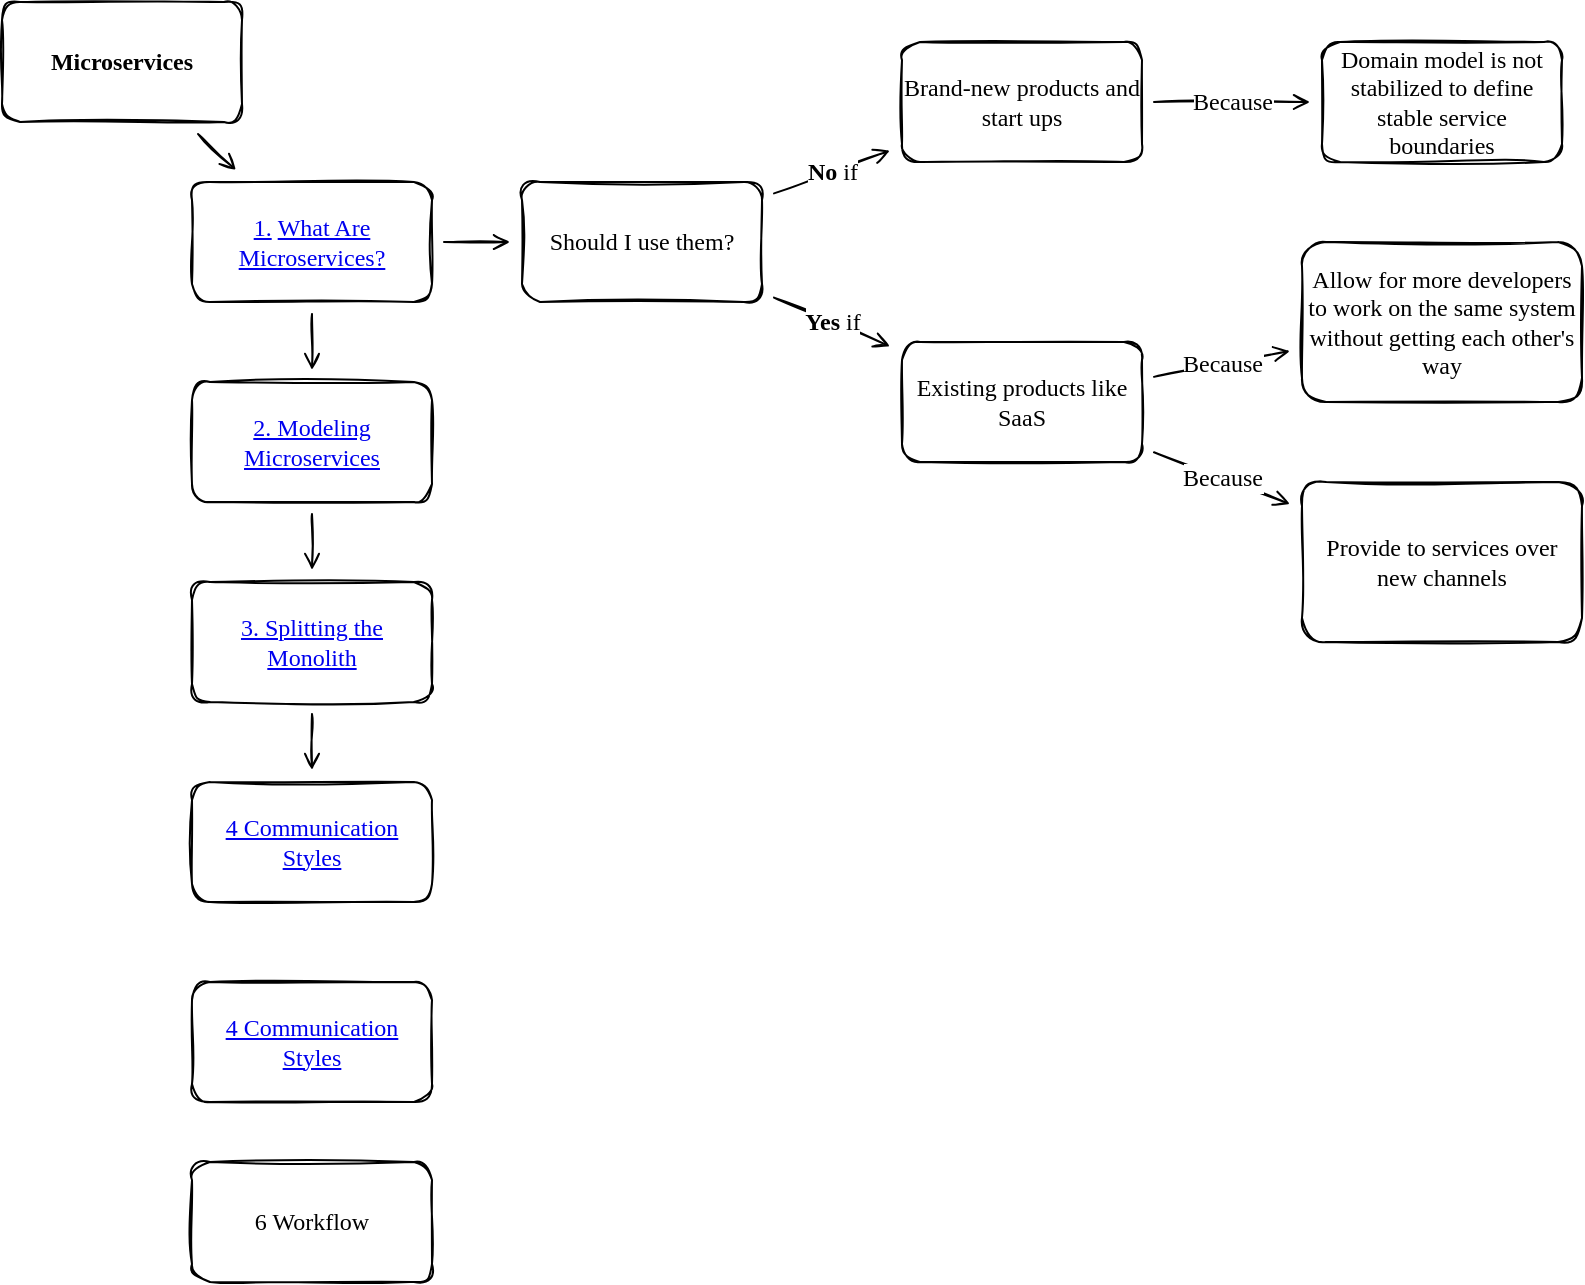<mxfile version="20.2.3" type="device" pages="8"><diagram id="-CyxsdIR_kv32mxnBCm7" name="MindMap"><mxGraphModel dx="942" dy="677" grid="1" gridSize="10" guides="1" tooltips="1" connect="1" arrows="1" fold="1" page="1" pageScale="1" pageWidth="850" pageHeight="1100" math="0" shadow="0"><root><mxCell id="0"/><mxCell id="1" parent="0"/><mxCell id="4UTq7UWbENfIUlMjgfQK-3" style="edgeStyle=none;sketch=1;jumpSize=10;orthogonalLoop=1;jettySize=auto;html=1;fontFamily=Comic Sans MS;fontSize=12;endArrow=open;endFill=0;startSize=6;endSize=6;sourcePerimeterSpacing=6;targetPerimeterSpacing=6;" parent="1" source="4UTq7UWbENfIUlMjgfQK-1" target="4UTq7UWbENfIUlMjgfQK-2" edge="1"><mxGeometry relative="1" as="geometry"/></mxCell><mxCell id="4UTq7UWbENfIUlMjgfQK-1" value="Microservices" style="whiteSpace=wrap;html=1;hachureGap=4;fontFamily=Comic Sans MS;fontSize=12;sketch=1;rounded=1;fontStyle=1" parent="1" vertex="1"><mxGeometry x="30" y="160" width="120" height="60" as="geometry"/></mxCell><mxCell id="wc4KI6OKuFOXZSNGJeNA-3" style="edgeStyle=none;sketch=1;jumpSize=10;orthogonalLoop=1;jettySize=auto;html=1;fontFamily=Comic Sans MS;fontSize=20;endArrow=open;endFill=0;startSize=6;endSize=6;sourcePerimeterSpacing=6;targetPerimeterSpacing=6;" parent="1" source="4UTq7UWbENfIUlMjgfQK-2" target="wc4KI6OKuFOXZSNGJeNA-2" edge="1"><mxGeometry relative="1" as="geometry"/></mxCell><mxCell id="wc4KI6OKuFOXZSNGJeNA-4" style="edgeStyle=none;sketch=1;jumpSize=10;orthogonalLoop=1;jettySize=auto;html=1;fontFamily=Comic Sans MS;fontSize=20;endArrow=open;endFill=0;startSize=6;endSize=6;sourcePerimeterSpacing=6;targetPerimeterSpacing=6;" parent="1" source="4UTq7UWbENfIUlMjgfQK-2" target="wc4KI6OKuFOXZSNGJeNA-1" edge="1"><mxGeometry relative="1" as="geometry"/></mxCell><mxCell id="4UTq7UWbENfIUlMjgfQK-2" value="&lt;a href=&quot;data:page/id,m5f6qfyooP-3DUXNlfaz&quot;&gt;1.&lt;/a&gt;&amp;nbsp;&lt;a href=&quot;data:page/id,m5f6qfyooP-3DUXNlfaz&quot;&gt;What Are Microservices?&lt;/a&gt;" style="whiteSpace=wrap;html=1;hachureGap=4;fontFamily=Comic Sans MS;fontSize=12;sketch=1;rounded=1;" parent="1" vertex="1"><mxGeometry x="125" y="250" width="120" height="60" as="geometry"/></mxCell><mxCell id="wc4KI6OKuFOXZSNGJeNA-1" value="&lt;a href=&quot;data:page/id,Yd3uey9nfjWOd4dYeOn4&quot;&gt;2. Modeling Microservices&lt;/a&gt;" style="whiteSpace=wrap;html=1;hachureGap=4;fontFamily=Comic Sans MS;fontSize=12;sketch=1;rounded=1;" parent="1" vertex="1"><mxGeometry x="125" y="350" width="120" height="60" as="geometry"/></mxCell><mxCell id="wc4KI6OKuFOXZSNGJeNA-2" value="Should I use them?" style="whiteSpace=wrap;html=1;hachureGap=4;fontFamily=Comic Sans MS;fontSize=12;sketch=1;rounded=1;" parent="1" vertex="1"><mxGeometry x="290" y="250" width="120" height="60" as="geometry"/></mxCell><mxCell id="wc4KI6OKuFOXZSNGJeNA-9" value="Because" style="edgeStyle=none;sketch=1;jumpSize=10;orthogonalLoop=1;jettySize=auto;html=1;fontFamily=Comic Sans MS;fontSize=12;endArrow=open;endFill=0;startSize=6;endSize=6;sourcePerimeterSpacing=6;targetPerimeterSpacing=6;" parent="1" source="wc4KI6OKuFOXZSNGJeNA-5" target="wc4KI6OKuFOXZSNGJeNA-8" edge="1"><mxGeometry relative="1" as="geometry"/></mxCell><mxCell id="wc4KI6OKuFOXZSNGJeNA-5" value="Brand-new products and start ups" style="whiteSpace=wrap;html=1;hachureGap=4;fontFamily=Comic Sans MS;fontSize=12;sketch=1;rounded=1;" parent="1" vertex="1"><mxGeometry x="480" y="180" width="120" height="60" as="geometry"/></mxCell><mxCell id="wc4KI6OKuFOXZSNGJeNA-6" value="&lt;b&gt;No &lt;/b&gt;if" style="edgeStyle=none;sketch=1;jumpSize=10;orthogonalLoop=1;jettySize=auto;html=1;fontFamily=Comic Sans MS;fontSize=12;endArrow=open;endFill=0;startSize=6;endSize=6;sourcePerimeterSpacing=6;targetPerimeterSpacing=6;" parent="1" source="wc4KI6OKuFOXZSNGJeNA-2" target="wc4KI6OKuFOXZSNGJeNA-5" edge="1"><mxGeometry relative="1" as="geometry"><mxPoint x="261" y="290" as="sourcePoint"/><mxPoint x="294" y="290" as="targetPoint"/></mxGeometry></mxCell><mxCell id="wc4KI6OKuFOXZSNGJeNA-8" value="Domain model is not stabilized to define stable service boundaries" style="whiteSpace=wrap;html=1;hachureGap=4;fontFamily=Comic Sans MS;fontSize=12;sketch=1;rounded=1;" parent="1" vertex="1"><mxGeometry x="690" y="180" width="120" height="60" as="geometry"/></mxCell><mxCell id="wc4KI6OKuFOXZSNGJeNA-10" value="Existing products like SaaS" style="whiteSpace=wrap;html=1;hachureGap=4;fontFamily=Comic Sans MS;fontSize=12;sketch=1;rounded=1;" parent="1" vertex="1"><mxGeometry x="480" y="330" width="120" height="60" as="geometry"/></mxCell><mxCell id="wc4KI6OKuFOXZSNGJeNA-11" value="&lt;b&gt;Yes&amp;nbsp;&lt;/b&gt;if" style="edgeStyle=none;sketch=1;jumpSize=10;orthogonalLoop=1;jettySize=auto;html=1;fontFamily=Comic Sans MS;fontSize=12;endArrow=open;endFill=0;startSize=6;endSize=6;sourcePerimeterSpacing=6;targetPerimeterSpacing=6;" parent="1" source="wc4KI6OKuFOXZSNGJeNA-2" target="wc4KI6OKuFOXZSNGJeNA-10" edge="1"><mxGeometry relative="1" as="geometry"><mxPoint x="426" y="255.263" as="sourcePoint"/><mxPoint x="484" y="224.737" as="targetPoint"/></mxGeometry></mxCell><mxCell id="wc4KI6OKuFOXZSNGJeNA-12" value="Allow for more developers to work on the same system without getting each other's way" style="whiteSpace=wrap;html=1;hachureGap=4;fontFamily=Comic Sans MS;fontSize=12;sketch=1;rounded=1;" parent="1" vertex="1"><mxGeometry x="680" y="280" width="140" height="80" as="geometry"/></mxCell><mxCell id="wc4KI6OKuFOXZSNGJeNA-13" value="Because" style="edgeStyle=none;sketch=1;jumpSize=10;orthogonalLoop=1;jettySize=auto;html=1;fontFamily=Comic Sans MS;fontSize=12;endArrow=open;endFill=0;startSize=6;endSize=6;sourcePerimeterSpacing=6;targetPerimeterSpacing=6;" parent="1" source="wc4KI6OKuFOXZSNGJeNA-10" target="wc4KI6OKuFOXZSNGJeNA-12" edge="1"><mxGeometry relative="1" as="geometry"><mxPoint x="616" y="220" as="sourcePoint"/><mxPoint x="694" y="220" as="targetPoint"/></mxGeometry></mxCell><mxCell id="wc4KI6OKuFOXZSNGJeNA-15" value="Provide to services over new channels" style="whiteSpace=wrap;html=1;hachureGap=4;fontFamily=Comic Sans MS;fontSize=12;sketch=1;rounded=1;" parent="1" vertex="1"><mxGeometry x="680" y="400" width="140" height="80" as="geometry"/></mxCell><mxCell id="wc4KI6OKuFOXZSNGJeNA-16" value="Because" style="edgeStyle=none;sketch=1;jumpSize=10;orthogonalLoop=1;jettySize=auto;html=1;fontFamily=Comic Sans MS;fontSize=12;endArrow=open;endFill=0;startSize=6;endSize=6;sourcePerimeterSpacing=6;targetPerimeterSpacing=6;" parent="1" source="wc4KI6OKuFOXZSNGJeNA-10" target="wc4KI6OKuFOXZSNGJeNA-15" edge="1"><mxGeometry relative="1" as="geometry"><mxPoint x="616" y="357.429" as="sourcePoint"/><mxPoint x="684" y="344.476" as="targetPoint"/></mxGeometry></mxCell><mxCell id="an5hYTZiWoYVdkFuxpih-3" style="edgeStyle=none;shape=connector;rounded=1;sketch=1;jumpSize=10;orthogonalLoop=1;jettySize=auto;html=1;labelBackgroundColor=default;fontFamily=Comic Sans MS;fontSize=20;fontColor=default;endArrow=open;endFill=0;startSize=6;endSize=6;sourcePerimeterSpacing=6;targetPerimeterSpacing=6;strokeColor=default;" parent="1" source="feg7ZQOL9w-0lNa52YCm-1" target="QPvEz1q0mPjSJydqurJ7-1" edge="1"><mxGeometry relative="1" as="geometry"/></mxCell><mxCell id="feg7ZQOL9w-0lNa52YCm-1" value="&lt;a href=&quot;data:page/id,GT3XJOqNgCWXkEgDa_vI&quot;&gt;3. Splitting the Monolith&lt;/a&gt;" style="whiteSpace=wrap;html=1;hachureGap=4;fontFamily=Comic Sans MS;fontSize=12;sketch=1;rounded=1;" parent="1" vertex="1"><mxGeometry x="125" y="450" width="120" height="60" as="geometry"/></mxCell><mxCell id="QPvEz1q0mPjSJydqurJ7-1" value="&lt;a href=&quot;data:page/id,-emlwO8WseOiI5o1sVPK&quot;&gt;4 Communication Styles&lt;/a&gt;" style="whiteSpace=wrap;html=1;hachureGap=4;fontFamily=Comic Sans MS;fontSize=12;sketch=1;rounded=1;" parent="1" vertex="1"><mxGeometry x="125" y="550" width="120" height="60" as="geometry"/></mxCell><mxCell id="an5hYTZiWoYVdkFuxpih-2" style="edgeStyle=none;sketch=1;jumpSize=10;orthogonalLoop=1;jettySize=auto;html=1;fontFamily=Comic Sans MS;fontSize=20;endArrow=open;endFill=0;startSize=6;endSize=6;sourcePerimeterSpacing=6;targetPerimeterSpacing=6;" parent="1" source="wc4KI6OKuFOXZSNGJeNA-1" target="feg7ZQOL9w-0lNa52YCm-1" edge="1"><mxGeometry relative="1" as="geometry"><mxPoint x="195" y="326" as="sourcePoint"/><mxPoint x="195" y="354" as="targetPoint"/></mxGeometry></mxCell><mxCell id="wi2eh_5eu3kvpZ37YQ62-1" value="&lt;a href=&quot;data:page/id,-emlwO8WseOiI5o1sVPK&quot;&gt;4 Communication Styles&lt;/a&gt;" style="whiteSpace=wrap;html=1;hachureGap=4;fontFamily=Comic Sans MS;fontSize=12;sketch=1;rounded=1;" parent="1" vertex="1"><mxGeometry x="125" y="650" width="120" height="60" as="geometry"/></mxCell><mxCell id="wi2eh_5eu3kvpZ37YQ62-2" value="6 Workflow" style="whiteSpace=wrap;html=1;hachureGap=4;fontFamily=Comic Sans MS;fontSize=12;sketch=1;rounded=1;" parent="1" vertex="1"><mxGeometry x="125" y="740" width="120" height="60" as="geometry"/></mxCell></root></mxGraphModel></diagram><diagram id="m5f6qfyooP-3DUXNlfaz" name="1 What Are Microservices?"><mxGraphModel dx="1554" dy="542" grid="1" gridSize="10" guides="1" tooltips="1" connect="1" arrows="1" fold="1" page="0" pageScale="1" pageWidth="850" pageHeight="1100" background="none" math="0" shadow="0"><root><mxCell id="0"/><mxCell id="1" parent="0"/><mxCell id="8c8A2wyxOb4hu5opI_JL-9" style="hachureGap=4;orthogonalLoop=1;jettySize=auto;html=1;fontFamily=Comic Sans MS;fontSize=12;endArrow=open;startSize=8;endSize=8;sourcePerimeterSpacing=8;targetPerimeterSpacing=8;rounded=1;sketch=1;" parent="1" source="8c8A2wyxOb4hu5opI_JL-2" target="8c8A2wyxOb4hu5opI_JL-3" edge="1"><mxGeometry relative="1" as="geometry"/></mxCell><mxCell id="8c8A2wyxOb4hu5opI_JL-2" value="&lt;span style=&quot;font-weight: 400; font-size: 20px;&quot;&gt;&lt;font style=&quot;font-size: 20px;&quot;&gt;Chapter 1 : What Are Microservices?&lt;/font&gt;&lt;/span&gt;" style="whiteSpace=wrap;html=1;hachureGap=4;fontFamily=Comic Sans MS;fontSize=20;sketch=1;rounded=1;fontStyle=1" parent="1" vertex="1"><mxGeometry x="100" y="110" width="435" height="90" as="geometry"/></mxCell><mxCell id="8c8A2wyxOb4hu5opI_JL-3" value="Key Concepts" style="whiteSpace=wrap;html=1;hachureGap=4;fontFamily=Comic Sans MS;fontSize=12;sketch=1;rounded=1;fillColor=#b1ddf0;strokeColor=#10739e;fillStyle=auto;fontStyle=1" parent="1" vertex="1"><mxGeometry x="150" y="290" width="120" height="60" as="geometry"/></mxCell><mxCell id="8c8A2wyxOb4hu5opI_JL-16" style="edgeStyle=orthogonalEdgeStyle;curved=1;rounded=1;sketch=1;hachureGap=4;orthogonalLoop=1;jettySize=auto;html=1;fontFamily=Comic Sans MS;fontSource=https%3A%2F%2Ffonts.googleapis.com%2Fcss%3Ffamily%3DArchitects%2BDaughter;fontSize=12;endArrow=open;startSize=8;endSize=8;sourcePerimeterSpacing=8;targetPerimeterSpacing=8;" parent="1" source="8c8A2wyxOb4hu5opI_JL-4" target="8c8A2wyxOb4hu5opI_JL-12" edge="1"><mxGeometry relative="1" as="geometry"/></mxCell><mxCell id="8c8A2wyxOb4hu5opI_JL-4" value="Independent deployability" style="whiteSpace=wrap;html=1;hachureGap=4;fontFamily=Comic Sans MS;fontSize=12;sketch=1;rounded=1;" parent="1" vertex="1"><mxGeometry x="190" y="360" width="120" height="60" as="geometry"/></mxCell><mxCell id="8c8A2wyxOb4hu5opI_JL-5" value="Modeled around a business domain" style="whiteSpace=wrap;html=1;hachureGap=4;fontFamily=Comic Sans MS;fontSize=12;sketch=1;rounded=1;" parent="1" vertex="1"><mxGeometry x="190" y="430" width="120" height="60" as="geometry"/></mxCell><mxCell id="8c8A2wyxOb4hu5opI_JL-6" value="Owing their own state" style="whiteSpace=wrap;html=1;hachureGap=4;fontFamily=Comic Sans MS;fontSize=12;sketch=1;rounded=1;" parent="1" vertex="1"><mxGeometry x="190" y="500" width="120" height="60" as="geometry"/></mxCell><mxCell id="8c8A2wyxOb4hu5opI_JL-7" value="Size" style="whiteSpace=wrap;html=1;hachureGap=4;fontFamily=Comic Sans MS;fontSize=12;sketch=1;rounded=1;" parent="1" vertex="1"><mxGeometry x="190" y="570" width="120" height="60" as="geometry"/></mxCell><mxCell id="8c8A2wyxOb4hu5opI_JL-8" value="Flexibility" style="whiteSpace=wrap;html=1;hachureGap=4;fontFamily=Comic Sans MS;fontSize=12;sketch=1;rounded=1;" parent="1" vertex="1"><mxGeometry x="190" y="640" width="120" height="60" as="geometry"/></mxCell><mxCell id="8c8A2wyxOb4hu5opI_JL-12" value="No lockstep deployments" style="whiteSpace=wrap;html=1;hachureGap=4;fontFamily=Comic Sans MS;fontSize=12;sketch=1;rounded=1;" parent="1" vertex="1"><mxGeometry x="375" y="360" width="120" height="60" as="geometry"/></mxCell><mxCell id="cy0WkpFIrtRJYtkPbnjU-2" value="No shared database" style="whiteSpace=wrap;html=1;hachureGap=4;fontFamily=Comic Sans MS;fontSize=12;sketch=1;rounded=1;" parent="1" vertex="1"><mxGeometry x="375" y="500" width="120" height="60" as="geometry"/></mxCell><mxCell id="cy0WkpFIrtRJYtkPbnjU-4" style="edgeStyle=orthogonalEdgeStyle;curved=1;rounded=1;sketch=1;hachureGap=4;orthogonalLoop=1;jettySize=auto;html=1;fontFamily=Comic Sans MS;fontSource=https%3A%2F%2Ffonts.googleapis.com%2Fcss%3Ffamily%3DArchitects%2BDaughter;fontSize=12;endArrow=open;startSize=8;endSize=8;sourcePerimeterSpacing=8;targetPerimeterSpacing=8;" parent="1" source="8c8A2wyxOb4hu5opI_JL-6" target="cy0WkpFIrtRJYtkPbnjU-2" edge="1"><mxGeometry relative="1" as="geometry"><mxPoint x="328" y="400" as="sourcePoint"/><mxPoint x="377" y="400" as="targetPoint"/></mxGeometry></mxCell><mxCell id="cy0WkpFIrtRJYtkPbnjU-5" value="Highly contextual, dont worry much" style="whiteSpace=wrap;html=1;hachureGap=4;fontFamily=Comic Sans MS;fontSize=12;sketch=1;rounded=1;" parent="1" vertex="1"><mxGeometry x="375" y="570" width="120" height="60" as="geometry"/></mxCell><mxCell id="cy0WkpFIrtRJYtkPbnjU-6" style="edgeStyle=orthogonalEdgeStyle;curved=1;rounded=1;sketch=1;hachureGap=4;orthogonalLoop=1;jettySize=auto;html=1;fontFamily=Comic Sans MS;fontSource=https%3A%2F%2Ffonts.googleapis.com%2Fcss%3Ffamily%3DArchitects%2BDaughter;fontSize=12;endArrow=open;startSize=8;endSize=8;sourcePerimeterSpacing=8;targetPerimeterSpacing=8;" parent="1" source="8c8A2wyxOb4hu5opI_JL-7" target="cy0WkpFIrtRJYtkPbnjU-5" edge="1"><mxGeometry relative="1" as="geometry"><mxPoint x="328" y="540" as="sourcePoint"/><mxPoint x="377" y="540" as="targetPoint"/></mxGeometry></mxCell><mxCell id="cy0WkpFIrtRJYtkPbnjU-7" value="Keep your options open" style="whiteSpace=wrap;html=1;hachureGap=4;fontFamily=Comic Sans MS;fontSize=12;sketch=1;rounded=1;" parent="1" vertex="1"><mxGeometry x="375" y="640" width="120" height="60" as="geometry"/></mxCell><mxCell id="cy0WkpFIrtRJYtkPbnjU-8" value="Alignement of Architecture and Organization" style="whiteSpace=wrap;html=1;hachureGap=4;fontFamily=Comic Sans MS;fontSize=12;sketch=1;rounded=1;" parent="1" vertex="1"><mxGeometry x="190" y="710" width="120" height="60" as="geometry"/></mxCell><mxCell id="cy0WkpFIrtRJYtkPbnjU-9" style="edgeStyle=orthogonalEdgeStyle;curved=1;rounded=1;sketch=1;hachureGap=4;orthogonalLoop=1;jettySize=auto;html=1;fontFamily=Comic Sans MS;fontSource=https%3A%2F%2Ffonts.googleapis.com%2Fcss%3Ffamily%3DArchitects%2BDaughter;fontSize=12;endArrow=open;startSize=8;endSize=8;sourcePerimeterSpacing=8;targetPerimeterSpacing=8;" parent="1" source="8c8A2wyxOb4hu5opI_JL-8" target="cy0WkpFIrtRJYtkPbnjU-7" edge="1"><mxGeometry relative="1" as="geometry"><mxPoint x="328" y="610" as="sourcePoint"/><mxPoint x="377" y="610" as="targetPoint"/></mxGeometry></mxCell><mxCell id="cy0WkpFIrtRJYtkPbnjU-10" style="edgeStyle=orthogonalEdgeStyle;curved=1;rounded=1;sketch=1;hachureGap=4;orthogonalLoop=1;jettySize=auto;html=1;fontFamily=Comic Sans MS;fontSource=https%3A%2F%2Ffonts.googleapis.com%2Fcss%3Ffamily%3DArchitects%2BDaughter;fontSize=12;endArrow=open;startSize=8;endSize=8;sourcePerimeterSpacing=8;targetPerimeterSpacing=8;" parent="1" source="cy0WkpFIrtRJYtkPbnjU-8" target="cy0WkpFIrtRJYtkPbnjU-13" edge="1"><mxGeometry relative="1" as="geometry"><mxPoint x="328" y="680" as="sourcePoint"/><mxPoint x="377" y="680" as="targetPoint"/></mxGeometry></mxCell><mxCell id="cy0WkpFIrtRJYtkPbnjU-11" value="Adopt microservices incrementally like turning a dial" style="whiteSpace=wrap;html=1;hachureGap=4;fontFamily=Comic Sans MS;fontSize=12;sketch=1;rounded=1;" parent="1" vertex="1"><mxGeometry x="540" y="640" width="120" height="60" as="geometry"/></mxCell><mxCell id="cy0WkpFIrtRJYtkPbnjU-13" value="Teams in organization aligned with architecture" style="whiteSpace=wrap;html=1;hachureGap=4;fontFamily=Comic Sans MS;fontSize=12;sketch=1;rounded=1;" parent="1" vertex="1"><mxGeometry x="375" y="710" width="120" height="60" as="geometry"/></mxCell><mxCell id="cy0WkpFIrtRJYtkPbnjU-14" value="Monolith" style="whiteSpace=wrap;html=1;hachureGap=4;fontFamily=Comic Sans MS;fontSize=12;sketch=1;rounded=1;fontStyle=1;direction=west;" parent="1" vertex="1"><mxGeometry x="670" y="300" width="120" height="60" as="geometry"/></mxCell><mxCell id="cy0WkpFIrtRJYtkPbnjU-15" style="hachureGap=4;orthogonalLoop=1;jettySize=auto;html=1;fontFamily=Comic Sans MS;fontSize=12;endArrow=open;startSize=8;endSize=8;sourcePerimeterSpacing=8;targetPerimeterSpacing=8;rounded=1;sketch=1;" parent="1" source="8c8A2wyxOb4hu5opI_JL-2" target="cy0WkpFIrtRJYtkPbnjU-14" edge="1"><mxGeometry relative="1" as="geometry"><mxPoint x="422" y="340" as="sourcePoint"/><mxPoint x="210" y="432" as="targetPoint"/></mxGeometry></mxCell><mxCell id="cy0WkpFIrtRJYtkPbnjU-21" style="edgeStyle=orthogonalEdgeStyle;curved=1;rounded=1;sketch=1;hachureGap=4;orthogonalLoop=1;jettySize=auto;html=1;fontFamily=Comic Sans MS;fontSource=https%3A%2F%2Ffonts.googleapis.com%2Fcss%3Ffamily%3DArchitects%2BDaughter;fontSize=12;endArrow=open;startSize=8;endSize=8;sourcePerimeterSpacing=8;targetPerimeterSpacing=8;" parent="1" source="cy0WkpFIrtRJYtkPbnjU-7" target="cy0WkpFIrtRJYtkPbnjU-11" edge="1"><mxGeometry relative="1" as="geometry"><mxPoint x="328" y="680" as="sourcePoint"/><mxPoint x="377.0" y="680" as="targetPoint"/></mxGeometry></mxCell><mxCell id="cy0WkpFIrtRJYtkPbnjU-22" value="Single Process&lt;br&gt;&amp;lt;type&amp;gt;" style="whiteSpace=wrap;html=1;hachureGap=4;fontFamily=Comic Sans MS;fontSize=12;sketch=1;rounded=1;fillColor=#b1ddf0;strokeColor=#10739e;direction=west;" parent="1" vertex="1"><mxGeometry x="870" y="205" width="120" height="60" as="geometry"/></mxCell><mxCell id="cy0WkpFIrtRJYtkPbnjU-23" value="Modular&lt;br&gt;&amp;lt;type&amp;gt;" style="whiteSpace=wrap;html=1;hachureGap=4;fontFamily=Comic Sans MS;fontSize=12;sketch=1;rounded=1;fillColor=#b0e3e6;strokeColor=#0e8088;direction=west;" parent="1" vertex="1"><mxGeometry x="870" y="305" width="120" height="60" as="geometry"/></mxCell><mxCell id="cy0WkpFIrtRJYtkPbnjU-24" style="rounded=1;sketch=1;hachureGap=4;orthogonalLoop=1;jettySize=auto;html=1;fontFamily=Comic Sans MS;fontSource=https%3A%2F%2Ffonts.googleapis.com%2Fcss%3Ffamily%3DArchitects%2BDaughter;fontSize=12;endArrow=open;startSize=8;endSize=8;sourcePerimeterSpacing=8;targetPerimeterSpacing=8;" parent="1" source="cy0WkpFIrtRJYtkPbnjU-14" target="cy0WkpFIrtRJYtkPbnjU-22" edge="1"><mxGeometry relative="1" as="geometry"><mxPoint x="1118" y="540" as="sourcePoint"/><mxPoint x="1167" y="540" as="targetPoint"/></mxGeometry></mxCell><mxCell id="cy0WkpFIrtRJYtkPbnjU-25" style="rounded=1;sketch=1;hachureGap=4;orthogonalLoop=1;jettySize=auto;html=1;fontFamily=Comic Sans MS;fontSource=https%3A%2F%2Ffonts.googleapis.com%2Fcss%3Ffamily%3DArchitects%2BDaughter;fontSize=12;endArrow=open;startSize=8;endSize=8;sourcePerimeterSpacing=8;targetPerimeterSpacing=8;" parent="1" source="cy0WkpFIrtRJYtkPbnjU-14" target="cy0WkpFIrtRJYtkPbnjU-23" edge="1"><mxGeometry relative="1" as="geometry"><mxPoint x="1118" y="540" as="sourcePoint"/><mxPoint x="1167" y="540" as="targetPoint"/></mxGeometry></mxCell><mxCell id="cy0WkpFIrtRJYtkPbnjU-26" value="Effective for smaller orgs" style="whiteSpace=wrap;html=1;hachureGap=4;fontFamily=Comic Sans MS;fontSize=12;sketch=1;rounded=1;direction=west;" parent="1" vertex="1"><mxGeometry x="1050" y="205" width="120" height="60" as="geometry"/></mxCell><mxCell id="cy0WkpFIrtRJYtkPbnjU-27" value="Excellent for many orgs" style="whiteSpace=wrap;html=1;hachureGap=4;fontFamily=Comic Sans MS;fontSize=12;sketch=1;rounded=1;direction=west;" parent="1" vertex="1"><mxGeometry x="1050" y="305" width="120" height="60" as="geometry"/></mxCell><mxCell id="cy0WkpFIrtRJYtkPbnjU-28" style="edgeStyle=orthogonalEdgeStyle;curved=1;rounded=1;sketch=1;hachureGap=4;orthogonalLoop=1;jettySize=auto;html=1;fontFamily=Comic Sans MS;fontSource=https%3A%2F%2Ffonts.googleapis.com%2Fcss%3Ffamily%3DArchitects%2BDaughter;fontSize=12;endArrow=open;startSize=8;endSize=8;sourcePerimeterSpacing=8;targetPerimeterSpacing=8;" parent="1" source="cy0WkpFIrtRJYtkPbnjU-22" target="cy0WkpFIrtRJYtkPbnjU-26" edge="1"><mxGeometry relative="1" as="geometry"><mxPoint x="1522" y="330.043" as="sourcePoint"/><mxPoint x="1448" y="270.043" as="targetPoint"/></mxGeometry></mxCell><mxCell id="cy0WkpFIrtRJYtkPbnjU-29" style="edgeStyle=orthogonalEdgeStyle;curved=1;rounded=1;sketch=1;hachureGap=4;orthogonalLoop=1;jettySize=auto;html=1;fontFamily=Comic Sans MS;fontSource=https%3A%2F%2Ffonts.googleapis.com%2Fcss%3Ffamily%3DArchitects%2BDaughter;fontSize=12;endArrow=open;startSize=8;endSize=8;sourcePerimeterSpacing=8;targetPerimeterSpacing=8;" parent="1" source="cy0WkpFIrtRJYtkPbnjU-23" target="cy0WkpFIrtRJYtkPbnjU-27" edge="1"><mxGeometry relative="1" as="geometry"><mxPoint x="1312" y="270" as="sourcePoint"/><mxPoint x="1288" y="270" as="targetPoint"/></mxGeometry></mxCell><mxCell id="cy0WkpFIrtRJYtkPbnjU-30" value="Distributed&lt;br&gt;&amp;lt;type&amp;gt;" style="whiteSpace=wrap;html=1;hachureGap=4;fontFamily=Comic Sans MS;fontSize=12;sketch=1;rounded=1;fillColor=#fad9d5;strokeColor=#ae4132;fillStyle=auto;direction=west;" parent="1" vertex="1"><mxGeometry x="870" y="395" width="120" height="60" as="geometry"/></mxCell><mxCell id="cy0WkpFIrtRJYtkPbnjU-32" value="No distributed system challenges" style="whiteSpace=wrap;html=1;hachureGap=4;fontFamily=Comic Sans MS;fontSize=12;sketch=1;rounded=1;direction=west;" parent="1" vertex="1"><mxGeometry x="1230" y="280" width="120" height="60" as="geometry"/></mxCell><mxCell id="cy0WkpFIrtRJYtkPbnjU-33" value="Allow for high degree of parallel work" style="whiteSpace=wrap;html=1;hachureGap=4;fontFamily=Comic Sans MS;fontSize=12;sketch=1;rounded=1;direction=west;" parent="1" vertex="1"><mxGeometry x="1230" y="350" width="120" height="60" as="geometry"/></mxCell><mxCell id="cy0WkpFIrtRJYtkPbnjU-35" style="rounded=1;sketch=1;hachureGap=4;orthogonalLoop=1;jettySize=auto;html=1;fontFamily=Comic Sans MS;fontSource=https%3A%2F%2Ffonts.googleapis.com%2Fcss%3Ffamily%3DArchitects%2BDaughter;fontSize=12;endArrow=open;startSize=8;endSize=8;sourcePerimeterSpacing=8;targetPerimeterSpacing=8;" parent="1" source="cy0WkpFIrtRJYtkPbnjU-27" target="cy0WkpFIrtRJYtkPbnjU-32" edge="1"><mxGeometry relative="1" as="geometry"><mxPoint x="1212" y="345" as="sourcePoint"/><mxPoint x="1188" y="345" as="targetPoint"/></mxGeometry></mxCell><mxCell id="cy0WkpFIrtRJYtkPbnjU-36" style="rounded=1;sketch=1;hachureGap=4;orthogonalLoop=1;jettySize=auto;html=1;fontFamily=Comic Sans MS;fontSource=https%3A%2F%2Ffonts.googleapis.com%2Fcss%3Ffamily%3DArchitects%2BDaughter;fontSize=12;endArrow=open;startSize=8;endSize=8;sourcePerimeterSpacing=8;targetPerimeterSpacing=8;" parent="1" source="cy0WkpFIrtRJYtkPbnjU-27" target="cy0WkpFIrtRJYtkPbnjU-33" edge="1"><mxGeometry relative="1" as="geometry"><mxPoint x="1052" y="345.043" as="sourcePoint"/><mxPoint x="1010" y="315" as="targetPoint"/></mxGeometry></mxCell><mxCell id="cy0WkpFIrtRJYtkPbnjU-37" style="rounded=1;sketch=1;hachureGap=4;orthogonalLoop=1;jettySize=auto;html=1;fontFamily=Comic Sans MS;fontSource=https%3A%2F%2Ffonts.googleapis.com%2Fcss%3Ffamily%3DArchitects%2BDaughter;fontSize=12;endArrow=open;startSize=8;endSize=8;sourcePerimeterSpacing=8;targetPerimeterSpacing=8;" parent="1" source="cy0WkpFIrtRJYtkPbnjU-14" target="cy0WkpFIrtRJYtkPbnjU-30" edge="1"><mxGeometry relative="1" as="geometry"><mxPoint x="792" y="352.952" as="sourcePoint"/><mxPoint x="718" y="367.048" as="targetPoint"/></mxGeometry></mxCell><mxCell id="cy0WkpFIrtRJYtkPbnjU-38" value="Distributed services that have to be deployed together" style="whiteSpace=wrap;html=1;hachureGap=4;fontFamily=Comic Sans MS;fontSize=12;sketch=1;rounded=1;direction=west;" parent="1" vertex="1"><mxGeometry x="1050" y="395" width="120" height="60" as="geometry"/></mxCell><mxCell id="cy0WkpFIrtRJYtkPbnjU-39" value="When all functionality in a system must be deployed together" style="whiteSpace=wrap;html=1;hachureGap=4;fontFamily=Comic Sans MS;fontSize=12;sketch=1;rounded=1;fillColor=#fad7ac;strokeColor=#b46504;direction=west;" parent="1" vertex="1"><mxGeometry x="670" y="410" width="120" height="70" as="geometry"/></mxCell><mxCell id="cy0WkpFIrtRJYtkPbnjU-40" style="rounded=1;sketch=1;hachureGap=4;orthogonalLoop=1;jettySize=auto;html=1;fontFamily=Comic Sans MS;fontSource=https%3A%2F%2Ffonts.googleapis.com%2Fcss%3Ffamily%3DArchitects%2BDaughter;fontSize=12;endArrow=open;startSize=8;endSize=8;sourcePerimeterSpacing=8;targetPerimeterSpacing=8;" parent="1" source="cy0WkpFIrtRJYtkPbnjU-14" target="cy0WkpFIrtRJYtkPbnjU-39" edge="1"><mxGeometry relative="1" as="geometry"><mxPoint x="798.615" y="378.0" as="sourcePoint"/><mxPoint x="711.385" y="432" as="targetPoint"/></mxGeometry></mxCell><mxCell id="cy0WkpFIrtRJYtkPbnjU-41" style="rounded=1;sketch=1;hachureGap=4;orthogonalLoop=1;jettySize=auto;html=1;fontFamily=Comic Sans MS;fontSource=https%3A%2F%2Ffonts.googleapis.com%2Fcss%3Ffamily%3DArchitects%2BDaughter;fontSize=12;endArrow=open;startSize=8;endSize=8;sourcePerimeterSpacing=8;targetPerimeterSpacing=8;" parent="1" source="cy0WkpFIrtRJYtkPbnjU-30" target="cy0WkpFIrtRJYtkPbnjU-38" edge="1"><mxGeometry relative="1" as="geometry"><mxPoint x="1528.615" y="368.0" as="sourcePoint"/><mxPoint x="1441.385" y="422" as="targetPoint"/></mxGeometry></mxCell><mxCell id="BOQbZg_xBZOf8zEPFLRS-1" value="Advanteges" style="whiteSpace=wrap;html=1;hachureGap=4;fontFamily=Comic Sans MS;fontSize=12;sketch=1;rounded=1;direction=west;" parent="1" vertex="1"><mxGeometry x="830" y="490" width="120" height="60" as="geometry"/></mxCell><mxCell id="BOQbZg_xBZOf8zEPFLRS-2" style="rounded=1;sketch=1;hachureGap=4;orthogonalLoop=1;jettySize=auto;html=1;fontFamily=Comic Sans MS;fontSource=https%3A%2F%2Ffonts.googleapis.com%2Fcss%3Ffamily%3DArchitects%2BDaughter;fontSize=12;endArrow=open;startSize=8;endSize=8;sourcePerimeterSpacing=8;targetPerimeterSpacing=8;" parent="1" source="cy0WkpFIrtRJYtkPbnjU-14" target="BOQbZg_xBZOf8zEPFLRS-1" edge="1"><mxGeometry relative="1" as="geometry"><mxPoint x="798.615" y="378.0" as="sourcePoint"/><mxPoint x="711.385" y="432" as="targetPoint"/></mxGeometry></mxCell><mxCell id="BOQbZg_xBZOf8zEPFLRS-3" value="Deployability: relativly simple to deploy" style="whiteSpace=wrap;html=1;hachureGap=4;fontFamily=Comic Sans MS;fontSize=12;sketch=1;rounded=1;direction=west;" parent="1" vertex="1"><mxGeometry x="850" y="560" width="120" height="60" as="geometry"/></mxCell><mxCell id="BOQbZg_xBZOf8zEPFLRS-4" value="Code reuse:&lt;br&gt;&amp;nbsp;all the code is there; just use it&amp;nbsp;" style="whiteSpace=wrap;html=1;hachureGap=4;fontFamily=Comic Sans MS;fontSize=12;sketch=1;rounded=1;direction=west;" parent="1" vertex="1"><mxGeometry x="850" y="630" width="120" height="60" as="geometry"/></mxCell><mxCell id="BOQbZg_xBZOf8zEPFLRS-5" value="Advanteges" style="whiteSpace=wrap;html=1;hachureGap=4;fontFamily=Comic Sans MS;fontSize=12;sketch=1;rounded=1;fillColor=#b0e3e6;strokeColor=#0e8088;fillStyle=auto;fontStyle=1" parent="1" vertex="1"><mxGeometry x="-40" y="340" width="120" height="60" as="geometry"/></mxCell><mxCell id="BOQbZg_xBZOf8zEPFLRS-6" style="hachureGap=4;orthogonalLoop=1;jettySize=auto;html=1;fontFamily=Comic Sans MS;fontSize=12;endArrow=open;startSize=8;endSize=8;sourcePerimeterSpacing=8;targetPerimeterSpacing=8;rounded=1;sketch=1;" parent="1" source="8c8A2wyxOb4hu5opI_JL-2" target="BOQbZg_xBZOf8zEPFLRS-5" edge="1"><mxGeometry relative="1" as="geometry"><mxPoint x="465.412" y="378" as="sourcePoint"/><mxPoint x="404.588" y="472.0" as="targetPoint"/></mxGeometry></mxCell><mxCell id="BOQbZg_xBZOf8zEPFLRS-7" value="Technology Heterogeneity" style="whiteSpace=wrap;html=1;hachureGap=4;fontFamily=Comic Sans MS;fontSize=12;sketch=1;rounded=1;" parent="1" vertex="1"><mxGeometry y="410" width="120" height="60" as="geometry"/></mxCell><mxCell id="BOQbZg_xBZOf8zEPFLRS-8" value="Robustness" style="whiteSpace=wrap;html=1;hachureGap=4;fontFamily=Comic Sans MS;fontSize=12;sketch=1;rounded=1;" parent="1" vertex="1"><mxGeometry y="480" width="120" height="60" as="geometry"/></mxCell><mxCell id="BOQbZg_xBZOf8zEPFLRS-11" value="Ease of Deployment" style="whiteSpace=wrap;html=1;hachureGap=4;fontFamily=Comic Sans MS;fontSize=12;sketch=1;rounded=1;" parent="1" vertex="1"><mxGeometry y="620" width="120" height="60" as="geometry"/></mxCell><mxCell id="BOQbZg_xBZOf8zEPFLRS-12" value="Organizational Aligment" style="whiteSpace=wrap;html=1;hachureGap=4;fontFamily=Comic Sans MS;fontSize=12;sketch=1;rounded=1;" parent="1" vertex="1"><mxGeometry y="690" width="120" height="60" as="geometry"/></mxCell><mxCell id="BOQbZg_xBZOf8zEPFLRS-13" style="rounded=1;sketch=1;hachureGap=4;orthogonalLoop=1;jettySize=auto;html=1;fontFamily=Comic Sans MS;fontSize=12;endArrow=open;startSize=8;endSize=8;sourcePerimeterSpacing=8;targetPerimeterSpacing=8;dashed=1;" parent="1" source="BOQbZg_xBZOf8zEPFLRS-8" target="8c8A2wyxOb4hu5opI_JL-7" edge="1"><mxGeometry relative="1" as="geometry"><mxPoint x="128" y="587.158" as="sourcePoint"/><mxPoint x="562.0" y="314.919" as="targetPoint"/></mxGeometry></mxCell><mxCell id="BOQbZg_xBZOf8zEPFLRS-14" style="rounded=1;sketch=1;hachureGap=4;orthogonalLoop=1;jettySize=auto;html=1;fontFamily=Comic Sans MS;fontSize=12;endArrow=open;startSize=8;endSize=8;sourcePerimeterSpacing=8;targetPerimeterSpacing=8;dashed=1;" parent="1" source="BOQbZg_xBZOf8zEPFLRS-8" target="8c8A2wyxOb4hu5opI_JL-6" edge="1"><mxGeometry relative="1" as="geometry"><mxPoint x="128" y="562.105" as="sourcePoint"/><mxPoint x="192.0" y="602.842" as="targetPoint"/></mxGeometry></mxCell><mxCell id="BOQbZg_xBZOf8zEPFLRS-15" style="rounded=1;sketch=1;hachureGap=4;orthogonalLoop=1;jettySize=auto;html=1;fontFamily=Comic Sans MS;fontSize=12;endArrow=open;startSize=8;endSize=8;sourcePerimeterSpacing=8;targetPerimeterSpacing=8;dashed=1;" parent="1" source="BOQbZg_xBZOf8zEPFLRS-11" target="8c8A2wyxOb4hu5opI_JL-8" edge="1"><mxGeometry relative="1" as="geometry"><mxPoint x="138" y="552.211" as="sourcePoint"/><mxPoint x="192.0" y="577.789" as="targetPoint"/></mxGeometry></mxCell><mxCell id="BOQbZg_xBZOf8zEPFLRS-16" style="rounded=1;sketch=1;hachureGap=4;orthogonalLoop=1;jettySize=auto;html=1;fontFamily=Comic Sans MS;fontSize=12;endArrow=open;startSize=8;endSize=8;sourcePerimeterSpacing=8;targetPerimeterSpacing=8;dashed=1;" parent="1" source="BOQbZg_xBZOf8zEPFLRS-12" target="cy0WkpFIrtRJYtkPbnjU-8" edge="1"><mxGeometry relative="1" as="geometry"><mxPoint x="138" y="667.158" as="sourcePoint"/><mxPoint x="192.0" y="672.842" as="targetPoint"/></mxGeometry></mxCell><mxCell id="BOQbZg_xBZOf8zEPFLRS-18" value="Scaling" style="whiteSpace=wrap;html=1;hachureGap=4;fontFamily=Comic Sans MS;fontSize=12;sketch=1;rounded=1;" parent="1" vertex="1"><mxGeometry y="550" width="120" height="60" as="geometry"/></mxCell><mxCell id="BOQbZg_xBZOf8zEPFLRS-19" style="rounded=1;sketch=1;hachureGap=4;orthogonalLoop=1;jettySize=auto;html=1;fontFamily=Comic Sans MS;fontSize=12;endArrow=open;startSize=8;endSize=8;sourcePerimeterSpacing=8;targetPerimeterSpacing=8;dashed=1;" parent="1" source="BOQbZg_xBZOf8zEPFLRS-18" target="8c8A2wyxOb4hu5opI_JL-7" edge="1"><mxGeometry relative="1" as="geometry"><mxPoint x="138" y="667.158" as="sourcePoint"/><mxPoint x="192" y="672.842" as="targetPoint"/></mxGeometry></mxCell><mxCell id="BOQbZg_xBZOf8zEPFLRS-20" style="rounded=1;sketch=1;hachureGap=4;orthogonalLoop=1;jettySize=auto;html=1;fontFamily=Comic Sans MS;fontSize=12;endArrow=open;startSize=8;endSize=8;sourcePerimeterSpacing=8;targetPerimeterSpacing=8;dashed=1;" parent="1" source="BOQbZg_xBZOf8zEPFLRS-18" target="8c8A2wyxOb4hu5opI_JL-8" edge="1"><mxGeometry relative="1" as="geometry"><mxPoint x="138" y="597.158" as="sourcePoint"/><mxPoint x="192" y="602.842" as="targetPoint"/></mxGeometry></mxCell><mxCell id="BOQbZg_xBZOf8zEPFLRS-21" value="Pain Points" style="whiteSpace=wrap;html=1;hachureGap=4;fontFamily=Comic Sans MS;fontSize=12;sketch=1;rounded=1;fillColor=#fad9d5;strokeColor=#ae4132;fillStyle=auto;fontStyle=1" parent="1" vertex="1"><mxGeometry x="-440" y="450" width="120" height="60" as="geometry"/></mxCell><mxCell id="BOQbZg_xBZOf8zEPFLRS-24" value="Developer Expreience" style="whiteSpace=wrap;html=1;hachureGap=4;fontFamily=Comic Sans MS;fontSize=12;sketch=1;rounded=1;" parent="1" vertex="1"><mxGeometry x="-400" y="520" width="120" height="60" as="geometry"/></mxCell><mxCell id="BOQbZg_xBZOf8zEPFLRS-25" value="Can't run the entire system on one machine" style="whiteSpace=wrap;html=1;hachureGap=4;fontFamily=Comic Sans MS;fontSize=12;sketch=1;rounded=1;" parent="1" vertex="1"><mxGeometry x="-220" y="520" width="120" height="60" as="geometry"/></mxCell><mxCell id="BOQbZg_xBZOf8zEPFLRS-27" style="edgeStyle=orthogonalEdgeStyle;curved=1;rounded=1;sketch=1;hachureGap=4;orthogonalLoop=1;jettySize=auto;html=1;fontFamily=Comic Sans MS;fontSource=https%3A%2F%2Ffonts.googleapis.com%2Fcss%3Ffamily%3DArchitects%2BDaughter;fontSize=12;endArrow=open;startSize=8;endSize=8;sourcePerimeterSpacing=8;targetPerimeterSpacing=8;" parent="1" source="BOQbZg_xBZOf8zEPFLRS-24" target="BOQbZg_xBZOf8zEPFLRS-25" edge="1"><mxGeometry relative="1" as="geometry"><mxPoint x="-72.0" y="430" as="sourcePoint"/><mxPoint x="-23.0" y="430" as="targetPoint"/></mxGeometry></mxCell><mxCell id="BOQbZg_xBZOf8zEPFLRS-28" value="Technology &lt;br&gt;Overload" style="whiteSpace=wrap;html=1;hachureGap=4;fontFamily=Comic Sans MS;fontSize=12;sketch=1;rounded=1;" parent="1" vertex="1"><mxGeometry x="-400" y="590" width="120" height="60" as="geometry"/></mxCell><mxCell id="BOQbZg_xBZOf8zEPFLRS-29" value="Weight and complexity of new technologies" style="whiteSpace=wrap;html=1;hachureGap=4;fontFamily=Comic Sans MS;fontSize=12;sketch=1;rounded=1;" parent="1" vertex="1"><mxGeometry x="-220" y="590" width="120" height="60" as="geometry"/></mxCell><mxCell id="BOQbZg_xBZOf8zEPFLRS-30" style="edgeStyle=orthogonalEdgeStyle;curved=1;rounded=1;sketch=1;hachureGap=4;orthogonalLoop=1;jettySize=auto;html=1;fontFamily=Comic Sans MS;fontSource=https%3A%2F%2Ffonts.googleapis.com%2Fcss%3Ffamily%3DArchitects%2BDaughter;fontSize=12;endArrow=open;startSize=8;endSize=8;sourcePerimeterSpacing=8;targetPerimeterSpacing=8;" parent="1" source="BOQbZg_xBZOf8zEPFLRS-28" target="BOQbZg_xBZOf8zEPFLRS-29" edge="1"><mxGeometry relative="1" as="geometry"><mxPoint x="-262" y="560" as="sourcePoint"/><mxPoint x="-218.0" y="560" as="targetPoint"/></mxGeometry></mxCell><mxCell id="BOQbZg_xBZOf8zEPFLRS-31" value="Cost" style="whiteSpace=wrap;html=1;hachureGap=4;fontFamily=Comic Sans MS;fontSize=12;sketch=1;rounded=1;" parent="1" vertex="1"><mxGeometry x="-400" y="660" width="120" height="60" as="geometry"/></mxCell><mxCell id="BOQbZg_xBZOf8zEPFLRS-32" value="Can drive more profit, but not to reduce costs&amp;nbsp;" style="whiteSpace=wrap;html=1;hachureGap=4;fontFamily=Comic Sans MS;fontSize=12;sketch=1;rounded=1;" parent="1" vertex="1"><mxGeometry x="-220" y="660" width="120" height="60" as="geometry"/></mxCell><mxCell id="BOQbZg_xBZOf8zEPFLRS-33" style="edgeStyle=orthogonalEdgeStyle;curved=1;rounded=1;sketch=1;hachureGap=4;orthogonalLoop=1;jettySize=auto;html=1;fontFamily=Comic Sans MS;fontSource=https%3A%2F%2Ffonts.googleapis.com%2Fcss%3Ffamily%3DArchitects%2BDaughter;fontSize=12;endArrow=open;startSize=8;endSize=8;sourcePerimeterSpacing=8;targetPerimeterSpacing=8;" parent="1" source="BOQbZg_xBZOf8zEPFLRS-31" target="BOQbZg_xBZOf8zEPFLRS-32" edge="1"><mxGeometry relative="1" as="geometry"><mxPoint x="-262" y="630" as="sourcePoint"/><mxPoint x="-218.0" y="630" as="targetPoint"/></mxGeometry></mxCell><mxCell id="BOQbZg_xBZOf8zEPFLRS-35" value="Reporting" style="whiteSpace=wrap;html=1;hachureGap=4;fontFamily=Comic Sans MS;fontSize=12;sketch=1;rounded=1;" parent="1" vertex="1"><mxGeometry x="-400" y="730" width="120" height="60" as="geometry"/></mxCell><mxCell id="BOQbZg_xBZOf8zEPFLRS-36" value="Complexreporting logic as data is distributed" style="whiteSpace=wrap;html=1;hachureGap=4;fontFamily=Comic Sans MS;fontSize=12;sketch=1;rounded=1;" parent="1" vertex="1"><mxGeometry x="-220" y="730" width="120" height="60" as="geometry"/></mxCell><mxCell id="BOQbZg_xBZOf8zEPFLRS-37" style="edgeStyle=orthogonalEdgeStyle;curved=1;rounded=1;sketch=1;hachureGap=4;orthogonalLoop=1;jettySize=auto;html=1;fontFamily=Comic Sans MS;fontSource=https%3A%2F%2Ffonts.googleapis.com%2Fcss%3Ffamily%3DArchitects%2BDaughter;fontSize=12;endArrow=open;startSize=8;endSize=8;sourcePerimeterSpacing=8;targetPerimeterSpacing=8;" parent="1" source="BOQbZg_xBZOf8zEPFLRS-35" target="BOQbZg_xBZOf8zEPFLRS-36" edge="1"><mxGeometry relative="1" as="geometry"><mxPoint x="-262" y="700" as="sourcePoint"/><mxPoint x="-218.0" y="700" as="targetPoint"/></mxGeometry></mxCell><mxCell id="BOQbZg_xBZOf8zEPFLRS-38" value="Monitoring and Troubleshooting" style="whiteSpace=wrap;html=1;hachureGap=4;fontFamily=Comic Sans MS;fontSize=12;sketch=1;rounded=1;" parent="1" vertex="1"><mxGeometry x="-400" y="800" width="120" height="60" as="geometry"/></mxCell><mxCell id="BOQbZg_xBZOf8zEPFLRS-39" value="Security" style="whiteSpace=wrap;html=1;hachureGap=4;fontFamily=Comic Sans MS;fontSize=12;sketch=1;rounded=1;" parent="1" vertex="1"><mxGeometry x="-400" y="870" width="120" height="60" as="geometry"/></mxCell><mxCell id="BOQbZg_xBZOf8zEPFLRS-40" value="Testing" style="whiteSpace=wrap;html=1;hachureGap=4;fontFamily=Comic Sans MS;fontSize=12;sketch=1;rounded=1;" parent="1" vertex="1"><mxGeometry x="-400" y="940" width="120" height="60" as="geometry"/></mxCell><mxCell id="BOQbZg_xBZOf8zEPFLRS-42" value="Latency" style="whiteSpace=wrap;html=1;hachureGap=4;fontFamily=Comic Sans MS;fontSize=12;sketch=1;rounded=1;" parent="1" vertex="1"><mxGeometry x="-400" y="1010" width="120" height="60" as="geometry"/></mxCell><mxCell id="BOQbZg_xBZOf8zEPFLRS-43" value="Data Consistency" style="whiteSpace=wrap;html=1;hachureGap=4;fontFamily=Comic Sans MS;fontSize=12;sketch=1;rounded=1;" parent="1" vertex="1"><mxGeometry x="-400" y="1080" width="120" height="60" as="geometry"/></mxCell><mxCell id="BOQbZg_xBZOf8zEPFLRS-44" value="Developer Expreience" style="whiteSpace=wrap;html=1;hachureGap=4;fontFamily=Comic Sans MS;fontSize=12;sketch=1;rounded=1;" parent="1" vertex="1"><mxGeometry x="-400" y="520" width="120" height="60" as="geometry"/></mxCell><mxCell id="BOQbZg_xBZOf8zEPFLRS-45" value="Technology &lt;br&gt;Overload" style="whiteSpace=wrap;html=1;hachureGap=4;fontFamily=Comic Sans MS;fontSize=12;sketch=1;rounded=1;" parent="1" vertex="1"><mxGeometry x="-400" y="590" width="120" height="60" as="geometry"/></mxCell><mxCell id="BOQbZg_xBZOf8zEPFLRS-46" value="Cost" style="whiteSpace=wrap;html=1;hachureGap=4;fontFamily=Comic Sans MS;fontSize=12;sketch=1;rounded=1;" parent="1" vertex="1"><mxGeometry x="-400" y="660" width="120" height="60" as="geometry"/></mxCell><mxCell id="BOQbZg_xBZOf8zEPFLRS-47" value="Reporting" style="whiteSpace=wrap;html=1;hachureGap=4;fontFamily=Comic Sans MS;fontSize=12;sketch=1;rounded=1;" parent="1" vertex="1"><mxGeometry x="-400" y="730" width="120" height="60" as="geometry"/></mxCell><mxCell id="BOQbZg_xBZOf8zEPFLRS-48" value="Monitoring and Troubleshooting" style="whiteSpace=wrap;html=1;hachureGap=4;fontFamily=Comic Sans MS;fontSize=12;sketch=1;rounded=1;" parent="1" vertex="1"><mxGeometry x="-400" y="800" width="120" height="60" as="geometry"/></mxCell><mxCell id="BOQbZg_xBZOf8zEPFLRS-49" value="Security" style="whiteSpace=wrap;html=1;hachureGap=4;fontFamily=Comic Sans MS;fontSize=12;sketch=1;rounded=1;" parent="1" vertex="1"><mxGeometry x="-400" y="870" width="120" height="60" as="geometry"/></mxCell><mxCell id="j0GRTWzVLlvKaOUJwSDK-15" style="hachureGap=4;orthogonalLoop=1;jettySize=auto;html=1;fontFamily=Comic Sans MS;fontSize=12;endArrow=open;startSize=8;endSize=8;sourcePerimeterSpacing=8;targetPerimeterSpacing=8;rounded=1;sketch=1;" parent="1" source="8c8A2wyxOb4hu5opI_JL-2" target="BOQbZg_xBZOf8zEPFLRS-21" edge="1"><mxGeometry relative="1" as="geometry"><mxPoint x="435.2" y="168" as="sourcePoint"/><mxPoint x="636.8" y="312" as="targetPoint"/></mxGeometry></mxCell><mxCell id="ecrM9lZ7JOvwQMb6dc7t-1" value="Network can and will fail, as will machines." style="whiteSpace=wrap;html=1;hachureGap=4;fontFamily=Comic Sans MS;fontSize=12;sketch=1;rounded=1;fillColor=#fad7ac;strokeColor=#b46504;fillStyle=solid;" parent="1" vertex="1"><mxGeometry x="60" y="850" width="280" height="40" as="geometry"/></mxCell></root></mxGraphModel></diagram><diagram id="Yd3uey9nfjWOd4dYeOn4" name="2 Modeling Microservices"><mxGraphModel dx="942" dy="677" grid="1" gridSize="10" guides="1" tooltips="1" connect="1" arrows="1" fold="1" page="1" pageScale="1" pageWidth="850" pageHeight="1100" math="0" shadow="0"><root><mxCell id="0"/><mxCell id="1" parent="0"/><mxCell id="C-_GMHzupE2Jm9Bokosa-39" value="" style="rounded=0;whiteSpace=wrap;html=1;shadow=0;sketch=1;fontFamily=Comic Sans MS;fontSize=12;fontColor=default;dashed=1;fillColor=none;" parent="1" vertex="1"><mxGeometry x="381" y="1004" width="220" height="75" as="geometry"/></mxCell><mxCell id="D4ELi_vIHjKIGmkJy6c0-4" style="edgeStyle=none;sketch=1;jumpSize=10;orthogonalLoop=1;jettySize=auto;html=1;fontFamily=Comic Sans MS;fontSize=12;endArrow=open;endFill=0;startSize=6;endSize=6;sourcePerimeterSpacing=6;targetPerimeterSpacing=6;" parent="1" source="09jTR2o8bfsKmQASYxa--1" target="iJHWdJThEH_rLdtIuKZa-1" edge="1"><mxGeometry relative="1" as="geometry"/></mxCell><mxCell id="ZaClhIHo1qctChXQm5Z1-15" style="edgeStyle=none;shape=connector;rounded=1;sketch=1;jumpSize=10;orthogonalLoop=1;jettySize=auto;html=1;labelBackgroundColor=default;fontFamily=Comic Sans MS;fontSize=12;fontColor=default;endArrow=open;endFill=0;startSize=6;endSize=6;sourcePerimeterSpacing=6;targetPerimeterSpacing=6;strokeColor=default;" parent="1" source="09jTR2o8bfsKmQASYxa--1" target="ZaClhIHo1qctChXQm5Z1-14" edge="1"><mxGeometry relative="1" as="geometry"/></mxCell><mxCell id="09jTR2o8bfsKmQASYxa--1" value="&lt;span style=&quot;font-weight: 400; font-size: 20px;&quot;&gt;&lt;font style=&quot;font-size: 20px;&quot;&gt;Chapter 2 : How to Model Microservices?&lt;/font&gt;&lt;/span&gt;" style="whiteSpace=wrap;html=1;hachureGap=4;fontFamily=Comic Sans MS;fontSize=20;sketch=1;rounded=1;fontStyle=1" parent="1" vertex="1"><mxGeometry x="635" y="30" width="435" height="90" as="geometry"/></mxCell><mxCell id="ZaClhIHo1qctChXQm5Z1-29" style="edgeStyle=none;shape=connector;rounded=1;sketch=1;jumpSize=10;orthogonalLoop=1;jettySize=auto;html=1;labelBackgroundColor=default;fontFamily=Comic Sans MS;fontSize=12;fontColor=default;endArrow=open;endFill=0;startSize=6;endSize=6;sourcePerimeterSpacing=6;targetPerimeterSpacing=6;strokeColor=default;" parent="1" source="iJHWdJThEH_rLdtIuKZa-1" target="D4ELi_vIHjKIGmkJy6c0-1" edge="1"><mxGeometry relative="1" as="geometry"/></mxCell><mxCell id="iJHWdJThEH_rLdtIuKZa-1" value="Key Concepts" style="whiteSpace=wrap;html=1;hachureGap=4;fontFamily=Comic Sans MS;fontSize=12;sketch=1;rounded=1;fillColor=#b1ddf0;strokeColor=#10739e;fillStyle=auto;fontStyle=1" parent="1" vertex="1"><mxGeometry x="130" y="260" width="120" height="60" as="geometry"/></mxCell><mxCell id="ZaClhIHo1qctChXQm5Z1-21" value="Means" style="edgeStyle=none;shape=connector;rounded=1;sketch=1;jumpSize=10;orthogonalLoop=1;jettySize=auto;html=1;labelBackgroundColor=default;fontFamily=Comic Sans MS;fontSize=12;fontColor=default;endArrow=open;endFill=0;startSize=6;endSize=6;sourcePerimeterSpacing=6;targetPerimeterSpacing=6;strokeColor=default;" parent="1" source="D4ELi_vIHjKIGmkJy6c0-1" target="ZaClhIHo1qctChXQm5Z1-18" edge="1"><mxGeometry relative="1" as="geometry"/></mxCell><mxCell id="ZaClhIHo1qctChXQm5Z1-24" style="edgeStyle=none;shape=connector;rounded=1;sketch=1;jumpSize=10;orthogonalLoop=1;jettySize=auto;html=1;labelBackgroundColor=default;fontFamily=Comic Sans MS;fontSize=12;fontColor=default;endArrow=open;endFill=0;startSize=6;endSize=6;sourcePerimeterSpacing=6;targetPerimeterSpacing=6;strokeColor=default;" parent="1" source="D4ELi_vIHjKIGmkJy6c0-1" target="ZaClhIHo1qctChXQm5Z1-23" edge="1"><mxGeometry relative="1" as="geometry"/></mxCell><mxCell id="D4ELi_vIHjKIGmkJy6c0-1" value="Information hiding" style="whiteSpace=wrap;html=1;hachureGap=4;fontFamily=Comic Sans MS;fontSize=12;sketch=1;rounded=1;" parent="1" vertex="1"><mxGeometry x="190" y="360" width="120" height="60" as="geometry"/></mxCell><mxCell id="ZaClhIHo1qctChXQm5Z1-17" value="Definition" style="edgeStyle=none;shape=connector;rounded=1;sketch=1;jumpSize=10;orthogonalLoop=1;jettySize=auto;html=1;labelBackgroundColor=default;fontFamily=Comic Sans MS;fontSize=12;fontColor=default;endArrow=open;endFill=0;startSize=6;endSize=6;sourcePerimeterSpacing=6;targetPerimeterSpacing=6;strokeColor=default;" parent="1" source="D4ELi_vIHjKIGmkJy6c0-2" target="ZaClhIHo1qctChXQm5Z1-16" edge="1"><mxGeometry relative="1" as="geometry"/></mxCell><mxCell id="D4ELi_vIHjKIGmkJy6c0-2" value="Cohesion" style="whiteSpace=wrap;html=1;hachureGap=4;fontFamily=Comic Sans MS;fontSize=12;sketch=1;rounded=1;" parent="1" vertex="1"><mxGeometry x="190" y="430" width="120" height="60" as="geometry"/></mxCell><mxCell id="ZaClhIHo1qctChXQm5Z1-20" value="&lt;span style=&quot;background-color: rgb(248, 249, 250);&quot;&gt;When loosely &lt;br&gt;coupled&lt;/span&gt;" style="edgeStyle=none;shape=connector;rounded=1;sketch=1;jumpSize=10;orthogonalLoop=1;jettySize=auto;html=1;labelBackgroundColor=default;fontFamily=Comic Sans MS;fontSize=12;fontColor=default;endArrow=open;endFill=0;startSize=6;endSize=6;sourcePerimeterSpacing=6;targetPerimeterSpacing=6;strokeColor=default;" parent="1" source="D4ELi_vIHjKIGmkJy6c0-3" target="ZaClhIHo1qctChXQm5Z1-19" edge="1"><mxGeometry relative="1" as="geometry"/></mxCell><mxCell id="D4ELi_vIHjKIGmkJy6c0-3" value="Coupling" style="whiteSpace=wrap;html=1;hachureGap=4;fontFamily=Comic Sans MS;fontSize=12;sketch=1;rounded=1;" parent="1" vertex="1"><mxGeometry x="190" y="500" width="120" height="60" as="geometry"/></mxCell><mxCell id="C-_GMHzupE2Jm9Bokosa-11" style="edgeStyle=none;shape=connector;rounded=1;sketch=1;jumpSize=10;orthogonalLoop=1;jettySize=auto;html=1;labelBackgroundColor=default;fontFamily=Comic Sans MS;fontSize=12;fontColor=default;endArrow=open;endFill=0;startSize=6;endSize=6;sourcePerimeterSpacing=6;targetPerimeterSpacing=6;strokeColor=default;" parent="1" source="C-_GMHzupE2Jm9Bokosa-1" target="C-_GMHzupE2Jm9Bokosa-10" edge="1"><mxGeometry relative="1" as="geometry"/></mxCell><mxCell id="C-_GMHzupE2Jm9Bokosa-1" value="Domain Coupling&lt;br&gt;&amp;lt;type&amp;gt;" style="whiteSpace=wrap;html=1;hachureGap=4;fontFamily=Comic Sans MS;fontSize=12;sketch=1;rounded=1;" parent="1" vertex="1"><mxGeometry x="195" y="625" width="120" height="60" as="geometry"/></mxCell><mxCell id="C-_GMHzupE2Jm9Bokosa-2" value="Content Coupling&lt;br&gt;&amp;lt;type&amp;gt;" style="whiteSpace=wrap;html=1;hachureGap=4;fontFamily=Comic Sans MS;fontSize=12;sketch=1;rounded=1;" parent="1" vertex="1"><mxGeometry x="195" y="895" width="120" height="60" as="geometry"/></mxCell><mxCell id="C-_GMHzupE2Jm9Bokosa-4" value="Types" style="edgeStyle=none;sketch=1;jumpSize=10;orthogonalLoop=1;jettySize=auto;html=1;fontFamily=Comic Sans MS;fontSize=12;endArrow=open;endFill=0;startSize=6;endSize=6;sourcePerimeterSpacing=6;targetPerimeterSpacing=6;" parent="1" source="D4ELi_vIHjKIGmkJy6c0-3" target="C-_GMHzupE2Jm9Bokosa-1" edge="1"><mxGeometry x="-0.475" y="-2" relative="1" as="geometry"><mxPoint x="384.091" y="216" as="sourcePoint"/><mxPoint x="271.818" y="294.0" as="targetPoint"/><mxPoint as="offset"/></mxGeometry></mxCell><mxCell id="C-_GMHzupE2Jm9Bokosa-6" style="edgeStyle=none;sketch=1;jumpSize=10;orthogonalLoop=1;jettySize=auto;html=1;fontFamily=Comic Sans MS;fontSize=12;endArrow=open;endFill=0;startSize=6;endSize=6;sourcePerimeterSpacing=6;targetPerimeterSpacing=6;" parent="1" source="C-_GMHzupE2Jm9Bokosa-12" target="C-_GMHzupE2Jm9Bokosa-13" edge="1"><mxGeometry relative="1" as="geometry"><mxPoint x="101.0" y="607.957" as="sourcePoint"/><mxPoint x="199" y="642.043" as="targetPoint"/></mxGeometry></mxCell><mxCell id="C-_GMHzupE2Jm9Bokosa-15" style="shape=connector;rounded=1;sketch=1;jumpSize=10;orthogonalLoop=1;jettySize=auto;html=1;labelBackgroundColor=default;fontFamily=Comic Sans MS;fontSize=12;fontColor=default;endArrow=open;endFill=0;startSize=6;endSize=6;sourcePerimeterSpacing=6;targetPerimeterSpacing=6;strokeColor=default;" parent="1" source="C-_GMHzupE2Jm9Bokosa-7" target="C-_GMHzupE2Jm9Bokosa-14" edge="1"><mxGeometry relative="1" as="geometry"/></mxCell><mxCell id="C-_GMHzupE2Jm9Bokosa-7" value="Pass-Through Coupling&lt;br&gt;&amp;lt;type&amp;gt;" style="whiteSpace=wrap;html=1;hachureGap=4;fontFamily=Comic Sans MS;fontSize=12;sketch=1;rounded=1;" parent="1" vertex="1"><mxGeometry x="195" y="705" width="120" height="60" as="geometry"/></mxCell><mxCell id="C-_GMHzupE2Jm9Bokosa-28" style="edgeStyle=none;shape=connector;rounded=1;sketch=1;jumpSize=10;orthogonalLoop=1;jettySize=auto;html=1;labelBackgroundColor=default;fontFamily=Comic Sans MS;fontSize=12;fontColor=default;endArrow=open;endFill=0;startSize=6;endSize=6;sourcePerimeterSpacing=6;targetPerimeterSpacing=6;strokeColor=default;" parent="1" source="C-_GMHzupE2Jm9Bokosa-9" target="C-_GMHzupE2Jm9Bokosa-27" edge="1"><mxGeometry relative="1" as="geometry"/></mxCell><mxCell id="C-_GMHzupE2Jm9Bokosa-9" value="Common Coupling&lt;br&gt;&amp;lt;type&amp;gt;" style="whiteSpace=wrap;html=1;hachureGap=4;fontFamily=Comic Sans MS;fontSize=12;sketch=1;rounded=1;" parent="1" vertex="1"><mxGeometry x="195" y="805" width="120" height="60" as="geometry"/></mxCell><mxCell id="C-_GMHzupE2Jm9Bokosa-10" value="One microservice invokes another" style="whiteSpace=wrap;html=1;hachureGap=4;fontFamily=Comic Sans MS;fontSize=12;sketch=1;rounded=1;" parent="1" vertex="1"><mxGeometry x="365" y="625" width="120" height="60" as="geometry"/></mxCell><mxCell id="C-_GMHzupE2Jm9Bokosa-12" value="Loose coupling" style="text;html=1;align=center;verticalAlign=middle;resizable=0;points=[];autosize=1;strokeColor=none;fillColor=none;fontSize=12;fontFamily=Comic Sans MS;fontColor=default;" parent="1" vertex="1"><mxGeometry x="100" y="625" width="100" height="30" as="geometry"/></mxCell><mxCell id="C-_GMHzupE2Jm9Bokosa-13" value="Tight coupling" style="text;html=1;align=center;verticalAlign=middle;resizable=0;points=[];autosize=1;strokeColor=none;fillColor=none;fontSize=12;fontFamily=Comic Sans MS;fontColor=default;" parent="1" vertex="1"><mxGeometry x="100" y="925" width="100" height="30" as="geometry"/></mxCell><mxCell id="C-_GMHzupE2Jm9Bokosa-14" value="One microservices passes data to another through yet another" style="whiteSpace=wrap;html=1;hachureGap=4;fontFamily=Comic Sans MS;fontSize=12;sketch=1;rounded=1;" parent="1" vertex="1"><mxGeometry x="365" y="705" width="120" height="60" as="geometry"/></mxCell><mxCell id="C-_GMHzupE2Jm9Bokosa-19" style="shape=connector;rounded=1;sketch=1;jumpSize=10;orthogonalLoop=1;jettySize=auto;html=1;labelBackgroundColor=default;fontFamily=Comic Sans MS;fontSize=12;fontColor=default;endArrow=open;endFill=0;startSize=6;endSize=6;sourcePerimeterSpacing=6;targetPerimeterSpacing=6;strokeColor=default;" parent="1" source="C-_GMHzupE2Jm9Bokosa-17" target="C-_GMHzupE2Jm9Bokosa-18" edge="1"><mxGeometry relative="1" as="geometry"/></mxCell><mxCell id="C-_GMHzupE2Jm9Bokosa-17" value="Service A" style="shape=hexagon;perimeter=hexagonPerimeter2;whiteSpace=wrap;html=1;fixedSize=1;fontFamily=Comic Sans MS;fontSize=12;fontColor=default;shadow=0;sketch=1;size=20;" parent="1" vertex="1"><mxGeometry x="525" y="625" width="70" height="60" as="geometry"/></mxCell><mxCell id="C-_GMHzupE2Jm9Bokosa-18" value="Service B" style="shape=hexagon;perimeter=hexagonPerimeter2;whiteSpace=wrap;html=1;fixedSize=1;fontFamily=Comic Sans MS;fontSize=12;fontColor=default;shadow=0;sketch=1;size=20;" parent="1" vertex="1"><mxGeometry x="635" y="625" width="70" height="60" as="geometry"/></mxCell><mxCell id="C-_GMHzupE2Jm9Bokosa-24" style="edgeStyle=none;shape=connector;rounded=1;sketch=1;jumpSize=10;orthogonalLoop=1;jettySize=auto;html=1;labelBackgroundColor=default;fontFamily=Comic Sans MS;fontSize=12;fontColor=default;endArrow=open;endFill=0;startSize=6;endSize=6;sourcePerimeterSpacing=6;targetPerimeterSpacing=6;strokeColor=default;" parent="1" source="C-_GMHzupE2Jm9Bokosa-21" target="C-_GMHzupE2Jm9Bokosa-22" edge="1"><mxGeometry relative="1" as="geometry"/></mxCell><mxCell id="C-_GMHzupE2Jm9Bokosa-26" value="Data" style="edgeStyle=none;shape=connector;sketch=1;jumpSize=10;orthogonalLoop=1;jettySize=auto;html=1;labelBackgroundColor=default;fontFamily=Comic Sans MS;fontSize=12;fontColor=default;endArrow=open;endFill=0;startSize=6;endSize=6;sourcePerimeterSpacing=6;targetPerimeterSpacing=6;strokeColor=default;curved=1;dashed=1;" parent="1" source="C-_GMHzupE2Jm9Bokosa-21" target="C-_GMHzupE2Jm9Bokosa-23" edge="1"><mxGeometry x="-0.104" y="9" relative="1" as="geometry"><Array as="points"><mxPoint x="665" y="795"/></Array><mxPoint as="offset"/></mxGeometry></mxCell><mxCell id="C-_GMHzupE2Jm9Bokosa-21" value="Service A" style="shape=hexagon;perimeter=hexagonPerimeter2;whiteSpace=wrap;html=1;fixedSize=1;fontFamily=Comic Sans MS;fontSize=12;fontColor=default;shadow=0;sketch=1;size=20;" parent="1" vertex="1"><mxGeometry x="525" y="705" width="70" height="60" as="geometry"/></mxCell><mxCell id="C-_GMHzupE2Jm9Bokosa-25" style="edgeStyle=none;shape=connector;rounded=1;sketch=1;jumpSize=10;orthogonalLoop=1;jettySize=auto;html=1;labelBackgroundColor=default;fontFamily=Comic Sans MS;fontSize=12;fontColor=default;endArrow=open;endFill=0;startSize=6;endSize=6;sourcePerimeterSpacing=6;targetPerimeterSpacing=6;strokeColor=default;" parent="1" source="C-_GMHzupE2Jm9Bokosa-22" target="C-_GMHzupE2Jm9Bokosa-23" edge="1"><mxGeometry relative="1" as="geometry"/></mxCell><mxCell id="C-_GMHzupE2Jm9Bokosa-22" value="Service B" style="shape=hexagon;perimeter=hexagonPerimeter2;whiteSpace=wrap;html=1;fixedSize=1;fontFamily=Comic Sans MS;fontSize=12;fontColor=default;shadow=0;sketch=1;size=20;" parent="1" vertex="1"><mxGeometry x="635" y="705" width="70" height="60" as="geometry"/></mxCell><mxCell id="C-_GMHzupE2Jm9Bokosa-23" value="Service C" style="shape=hexagon;perimeter=hexagonPerimeter2;whiteSpace=wrap;html=1;fixedSize=1;fontFamily=Comic Sans MS;fontSize=12;fontColor=default;shadow=0;sketch=1;size=20;" parent="1" vertex="1"><mxGeometry x="745" y="705" width="70" height="60" as="geometry"/></mxCell><mxCell id="C-_GMHzupE2Jm9Bokosa-27" value="Shared database" style="whiteSpace=wrap;html=1;hachureGap=4;fontFamily=Comic Sans MS;fontSize=12;sketch=1;rounded=1;" parent="1" vertex="1"><mxGeometry x="365" y="805" width="120" height="60" as="geometry"/></mxCell><mxCell id="C-_GMHzupE2Jm9Bokosa-34" style="edgeStyle=none;shape=connector;rounded=1;sketch=1;jumpSize=10;orthogonalLoop=1;jettySize=auto;html=1;labelBackgroundColor=default;fontFamily=Comic Sans MS;fontSize=12;fontColor=default;endArrow=open;endFill=0;startSize=6;endSize=6;sourcePerimeterSpacing=6;targetPerimeterSpacing=6;strokeColor=default;" parent="1" source="C-_GMHzupE2Jm9Bokosa-29" target="C-_GMHzupE2Jm9Bokosa-32" edge="1"><mxGeometry relative="1" as="geometry"/></mxCell><mxCell id="C-_GMHzupE2Jm9Bokosa-29" value="Service A" style="shape=hexagon;perimeter=hexagonPerimeter2;whiteSpace=wrap;html=1;fixedSize=1;fontFamily=Comic Sans MS;fontSize=12;fontColor=default;shadow=0;sketch=1;size=20;" parent="1" vertex="1"><mxGeometry x="525" y="805" width="70" height="60" as="geometry"/></mxCell><mxCell id="C-_GMHzupE2Jm9Bokosa-35" style="edgeStyle=none;shape=connector;rounded=1;sketch=1;jumpSize=10;orthogonalLoop=1;jettySize=auto;html=1;labelBackgroundColor=default;fontFamily=Comic Sans MS;fontSize=12;fontColor=default;endArrow=open;endFill=0;startSize=6;endSize=6;sourcePerimeterSpacing=6;targetPerimeterSpacing=6;strokeColor=default;" parent="1" source="C-_GMHzupE2Jm9Bokosa-30" target="C-_GMHzupE2Jm9Bokosa-32" edge="1"><mxGeometry relative="1" as="geometry"/></mxCell><mxCell id="C-_GMHzupE2Jm9Bokosa-30" value="Service B" style="shape=hexagon;perimeter=hexagonPerimeter2;whiteSpace=wrap;html=1;fixedSize=1;fontFamily=Comic Sans MS;fontSize=12;fontColor=default;shadow=0;sketch=1;size=20.0;" parent="1" vertex="1"><mxGeometry x="745" y="805" width="70" height="60" as="geometry"/></mxCell><mxCell id="C-_GMHzupE2Jm9Bokosa-31" value="One service changes data diretly in DB of another service" style="whiteSpace=wrap;html=1;hachureGap=4;fontFamily=Comic Sans MS;fontSize=12;sketch=1;rounded=1;" parent="1" vertex="1"><mxGeometry x="365" y="895" width="120" height="60" as="geometry"/></mxCell><mxCell id="C-_GMHzupE2Jm9Bokosa-32" value="DB" style="shape=cylinder3;whiteSpace=wrap;html=1;boundedLbl=1;backgroundOutline=1;size=15;shadow=0;sketch=1;fontFamily=Comic Sans MS;fontSize=12;fontColor=default;" parent="1" vertex="1"><mxGeometry x="640" y="805" width="60" height="60" as="geometry"/></mxCell><mxCell id="C-_GMHzupE2Jm9Bokosa-38" value="Owns" style="edgeStyle=none;shape=connector;rounded=1;sketch=1;jumpSize=10;orthogonalLoop=1;jettySize=auto;html=1;labelBackgroundColor=default;fontFamily=Comic Sans MS;fontSize=12;fontColor=default;endArrow=open;endFill=0;startSize=6;endSize=6;sourcePerimeterSpacing=6;targetPerimeterSpacing=6;strokeColor=default;" parent="1" source="C-_GMHzupE2Jm9Bokosa-36" target="C-_GMHzupE2Jm9Bokosa-37" edge="1"><mxGeometry x="-0.172" y="15" relative="1" as="geometry"><mxPoint as="offset"/></mxGeometry></mxCell><mxCell id="C-_GMHzupE2Jm9Bokosa-36" value="Service A" style="shape=hexagon;perimeter=hexagonPerimeter2;whiteSpace=wrap;html=1;fixedSize=1;fontFamily=Comic Sans MS;fontSize=12;fontColor=default;shadow=0;sketch=1;size=20;" parent="1" vertex="1"><mxGeometry x="391" y="1009" width="70" height="60" as="geometry"/></mxCell><mxCell id="C-_GMHzupE2Jm9Bokosa-37" value="DB" style="shape=cylinder3;whiteSpace=wrap;html=1;boundedLbl=1;backgroundOutline=1;size=15;shadow=0;sketch=1;fontFamily=Comic Sans MS;fontSize=12;fontColor=default;" parent="1" vertex="1"><mxGeometry x="531" y="1009" width="60" height="60" as="geometry"/></mxCell><mxCell id="C-_GMHzupE2Jm9Bokosa-42" value="Changes" style="edgeStyle=none;shape=connector;rounded=1;sketch=1;jumpSize=10;orthogonalLoop=1;jettySize=auto;html=1;labelBackgroundColor=default;fontFamily=Comic Sans MS;fontSize=12;fontColor=default;endArrow=open;endFill=0;startSize=6;endSize=6;sourcePerimeterSpacing=6;targetPerimeterSpacing=6;strokeColor=default;" parent="1" source="C-_GMHzupE2Jm9Bokosa-41" target="C-_GMHzupE2Jm9Bokosa-37" edge="1"><mxGeometry relative="1" as="geometry"/></mxCell><mxCell id="C-_GMHzupE2Jm9Bokosa-41" value="Service B" style="shape=hexagon;perimeter=hexagonPerimeter2;whiteSpace=wrap;html=1;fixedSize=1;fontFamily=Comic Sans MS;fontSize=12;fontColor=default;shadow=0;sketch=1;size=20;" parent="1" vertex="1"><mxGeometry x="526" y="894" width="70" height="60" as="geometry"/></mxCell><mxCell id="ZaClhIHo1qctChXQm5Z1-28" value="Concepts" style="edgeStyle=none;shape=connector;rounded=1;sketch=1;jumpSize=10;orthogonalLoop=1;jettySize=auto;html=1;labelBackgroundColor=default;fontFamily=Comic Sans MS;fontSize=12;fontColor=default;endArrow=open;endFill=0;startSize=6;endSize=6;sourcePerimeterSpacing=6;targetPerimeterSpacing=6;strokeColor=default;" parent="1" source="ZaClhIHo1qctChXQm5Z1-2" target="ZaClhIHo1qctChXQm5Z1-4" edge="1"><mxGeometry relative="1" as="geometry"/></mxCell><mxCell id="ZaClhIHo1qctChXQm5Z1-2" value="Just Enough Domain Driven Design" style="whiteSpace=wrap;html=1;hachureGap=4;fontFamily=Comic Sans MS;fontSize=12;sketch=1;rounded=1;fontStyle=1;fillColor=#b0e3e6;strokeColor=#0e8088;" parent="1" vertex="1"><mxGeometry x="950" y="360" width="120" height="60" as="geometry"/></mxCell><mxCell id="ZaClhIHo1qctChXQm5Z1-3" value="Using" style="rounded=1;sketch=1;hachureGap=4;orthogonalLoop=1;jettySize=auto;html=1;fontFamily=Comic Sans MS;fontSource=https%3A%2F%2Ffonts.googleapis.com%2Fcss%3Ffamily%3DArchitects%2BDaughter;fontSize=12;endArrow=open;startSize=8;endSize=8;sourcePerimeterSpacing=8;targetPerimeterSpacing=8;" parent="1" source="ZaClhIHo1qctChXQm5Z1-14" target="ZaClhIHo1qctChXQm5Z1-2" edge="1"><mxGeometry relative="1" as="geometry"><mxPoint x="398.0" y="320" as="sourcePoint"/><mxPoint x="447.0" y="320" as="targetPoint"/></mxGeometry></mxCell><mxCell id="ZaClhIHo1qctChXQm5Z1-4" value="Ubiquitous language" style="whiteSpace=wrap;html=1;hachureGap=4;fontFamily=Comic Sans MS;fontSize=12;sketch=1;rounded=1;" parent="1" vertex="1"><mxGeometry x="980" y="470" width="120" height="60" as="geometry"/></mxCell><mxCell id="ZaClhIHo1qctChXQm5Z1-6" style="rounded=1;sketch=1;hachureGap=4;orthogonalLoop=1;jettySize=auto;html=1;fontFamily=Comic Sans MS;fontSize=12;endArrow=open;startSize=8;endSize=8;sourcePerimeterSpacing=8;targetPerimeterSpacing=8;" parent="1" source="ZaClhIHo1qctChXQm5Z1-7" target="ZaClhIHo1qctChXQm5Z1-13" edge="1"><mxGeometry relative="1" as="geometry"><mxPoint x="1187.0" y="584.457" as="targetPoint"/></mxGeometry></mxCell><mxCell id="ZaClhIHo1qctChXQm5Z1-7" value="Aggregate" style="whiteSpace=wrap;html=1;hachureGap=4;fontFamily=Comic Sans MS;fontSize=12;sketch=1;rounded=1;" parent="1" vertex="1"><mxGeometry x="980" y="550" width="120" height="60" as="geometry"/></mxCell><mxCell id="ZaClhIHo1qctChXQm5Z1-9" value="has many" style="rounded=1;sketch=1;hachureGap=4;orthogonalLoop=1;jettySize=auto;html=1;fontFamily=Comic Sans MS;fontSize=12;endArrow=open;startSize=8;endSize=8;sourcePerimeterSpacing=8;targetPerimeterSpacing=8;" parent="1" source="ZaClhIHo1qctChXQm5Z1-11" target="ZaClhIHo1qctChXQm5Z1-7" edge="1"><mxGeometry relative="1" as="geometry"/></mxCell><mxCell id="ZaClhIHo1qctChXQm5Z1-10" style="rounded=1;sketch=1;hachureGap=4;orthogonalLoop=1;jettySize=auto;html=1;fontFamily=Comic Sans MS;fontSize=12;endArrow=open;startSize=8;endSize=8;sourcePerimeterSpacing=8;targetPerimeterSpacing=8;" parent="1" source="ZaClhIHo1qctChXQm5Z1-11" target="ZaClhIHo1qctChXQm5Z1-13" edge="1"><mxGeometry relative="1" as="geometry"><mxPoint x="1187.0" y="631.086" as="targetPoint"/></mxGeometry></mxCell><mxCell id="ZaClhIHo1qctChXQm5Z1-11" value="Bounded Contexts" style="whiteSpace=wrap;html=1;hachureGap=4;fontFamily=Comic Sans MS;fontSize=12;sketch=1;rounded=1;" parent="1" vertex="1"><mxGeometry x="980" y="660" width="120" height="60" as="geometry"/></mxCell><mxCell id="ZaClhIHo1qctChXQm5Z1-13" value="Service boundaries&lt;br&gt;( unit of cohesion)" style="whiteSpace=wrap;html=1;hachureGap=4;fontFamily=Comic Sans MS;fontSize=12;sketch=1;rounded=1;" parent="1" vertex="1"><mxGeometry x="1140" y="595" width="120" height="60" as="geometry"/></mxCell><mxCell id="ZaClhIHo1qctChXQm5Z1-14" value="Defining Service Boundaries" style="whiteSpace=wrap;html=1;hachureGap=4;fontFamily=Comic Sans MS;fontSize=12;sketch=1;rounded=1;fillStyle=auto;fontStyle=1" parent="1" vertex="1"><mxGeometry x="1000" y="170" width="120" height="60" as="geometry"/></mxCell><mxCell id="ZaClhIHo1qctChXQm5Z1-16" value="The code that changes together, stays together" style="whiteSpace=wrap;html=1;hachureGap=4;fontFamily=Comic Sans MS;fontSize=12;sketch=1;rounded=1;" parent="1" vertex="1"><mxGeometry x="416" y="430" width="120" height="60" as="geometry"/></mxCell><mxCell id="ZaClhIHo1qctChXQm5Z1-18" value="Hide as many details as possible behind a module boundary" style="whiteSpace=wrap;html=1;hachureGap=4;fontFamily=Comic Sans MS;fontSize=12;sketch=1;rounded=1;" parent="1" vertex="1"><mxGeometry x="415" y="270" width="120" height="60" as="geometry"/></mxCell><mxCell id="ZaClhIHo1qctChXQm5Z1-19" value="A change to one service should not required a change to another" style="whiteSpace=wrap;html=1;hachureGap=4;fontFamily=Comic Sans MS;fontSize=12;sketch=1;rounded=1;" parent="1" vertex="1"><mxGeometry x="415" y="500" width="120" height="60" as="geometry"/></mxCell><mxCell id="ZaClhIHo1qctChXQm5Z1-26" value="Thus" style="edgeStyle=none;shape=connector;rounded=1;sketch=1;jumpSize=10;orthogonalLoop=1;jettySize=auto;html=1;labelBackgroundColor=default;fontFamily=Comic Sans MS;fontSize=12;fontColor=default;endArrow=open;endFill=0;startSize=6;endSize=6;sourcePerimeterSpacing=6;targetPerimeterSpacing=6;strokeColor=default;" parent="1" source="ZaClhIHo1qctChXQm5Z1-23" target="ZaClhIHo1qctChXQm5Z1-25" edge="1"><mxGeometry x="0.116" y="10" relative="1" as="geometry"><mxPoint as="offset"/></mxGeometry></mxCell><mxCell id="ZaClhIHo1qctChXQm5Z1-23" value="The connections between modules are assumptions which the modules make about each other" style="whiteSpace=wrap;html=1;hachureGap=4;fontFamily=Comic Sans MS;fontSize=12;sketch=1;rounded=1;" parent="1" vertex="1"><mxGeometry x="415" y="340" width="165" height="80" as="geometry"/></mxCell><mxCell id="ZaClhIHo1qctChXQm5Z1-25" value="Reduce the number of assumptions" style="whiteSpace=wrap;html=1;hachureGap=4;fontFamily=Comic Sans MS;fontSize=12;sketch=1;rounded=1;" parent="1" vertex="1"><mxGeometry x="635" y="350" width="120" height="60" as="geometry"/></mxCell><mxCell id="ZaClhIHo1qctChXQm5Z1-27" value="" style="rounded=0;whiteSpace=wrap;html=1;shadow=0;sketch=1;fontFamily=Comic Sans MS;fontSize=12;fontColor=default;dashed=1;fillColor=none;" parent="1" vertex="1"><mxGeometry x="80" y="602.5" width="760" height="487.5" as="geometry"/></mxCell></root></mxGraphModel></diagram><diagram id="GT3XJOqNgCWXkEgDa_vI" name="3 Splitting the Monolith"><mxGraphModel dx="942" dy="677" grid="1" gridSize="10" guides="1" tooltips="1" connect="1" arrows="1" fold="1" page="1" pageScale="1" pageWidth="850" pageHeight="1100" math="0" shadow="0"><root><mxCell id="0"/><mxCell id="1" parent="0"/></root></mxGraphModel></diagram><diagram id="-emlwO8WseOiI5o1sVPK" name="4 Communication Styles"><mxGraphModel dx="1182" dy="677" grid="1" gridSize="10" guides="1" tooltips="1" connect="1" arrows="1" fold="1" page="1" pageScale="1" pageWidth="850" pageHeight="1100" math="0" shadow="0"><root><mxCell id="0"/><mxCell id="1" parent="0"/><mxCell id="WQ_Hclcu6EBk2XOkPK5A-15" style="edgeStyle=none;shape=connector;rounded=1;sketch=1;jumpSize=10;orthogonalLoop=1;jettySize=auto;html=1;labelBackgroundColor=default;fontFamily=Comic Sans MS;fontSize=20;fontColor=default;endArrow=open;endFill=0;startSize=6;endSize=6;sourcePerimeterSpacing=6;targetPerimeterSpacing=6;strokeColor=default;" parent="1" source="acCVnlvo7kC54Krp9X2Y-1" target="WQ_Hclcu6EBk2XOkPK5A-2" edge="1"><mxGeometry relative="1" as="geometry"/></mxCell><mxCell id="WQ_Hclcu6EBk2XOkPK5A-16" style="edgeStyle=none;shape=connector;rounded=1;sketch=1;jumpSize=10;orthogonalLoop=1;jettySize=auto;html=1;labelBackgroundColor=default;fontFamily=Comic Sans MS;fontSize=20;fontColor=default;endArrow=open;endFill=0;startSize=6;endSize=6;sourcePerimeterSpacing=6;targetPerimeterSpacing=6;strokeColor=default;" parent="1" source="acCVnlvo7kC54Krp9X2Y-1" target="WQ_Hclcu6EBk2XOkPK5A-1" edge="1"><mxGeometry relative="1" as="geometry"/></mxCell><mxCell id="WQ_Hclcu6EBk2XOkPK5A-21" style="edgeStyle=none;shape=connector;rounded=1;sketch=1;jumpSize=10;orthogonalLoop=1;jettySize=auto;html=1;labelBackgroundColor=default;fontFamily=Comic Sans MS;fontSize=20;fontColor=default;endArrow=open;endFill=0;startSize=6;endSize=6;sourcePerimeterSpacing=6;targetPerimeterSpacing=6;strokeColor=default;" parent="1" source="acCVnlvo7kC54Krp9X2Y-1" target="WQ_Hclcu6EBk2XOkPK5A-20" edge="1"><mxGeometry relative="1" as="geometry"/></mxCell><mxCell id="acCVnlvo7kC54Krp9X2Y-1" value="&lt;span style=&quot;font-weight: 400; font-size: 20px;&quot;&gt;&lt;font style=&quot;font-size: 20px;&quot;&gt;Chapter 4: Microservice Communication Styles&lt;/font&gt;&lt;/span&gt;" style="whiteSpace=wrap;html=1;hachureGap=4;fontFamily=Comic Sans MS;fontSize=20;sketch=1;rounded=1;fontStyle=1" parent="1" vertex="1"><mxGeometry x="230" y="110" width="435" height="90" as="geometry"/></mxCell><mxCell id="WQ_Hclcu6EBk2XOkPK5A-12" style="edgeStyle=none;shape=connector;rounded=1;sketch=1;jumpSize=10;orthogonalLoop=1;jettySize=auto;html=1;labelBackgroundColor=default;fontFamily=Comic Sans MS;fontSize=20;fontColor=default;endArrow=open;endFill=0;startSize=6;endSize=6;sourcePerimeterSpacing=6;targetPerimeterSpacing=6;strokeColor=default;" parent="1" source="WQ_Hclcu6EBk2XOkPK5A-1" target="WQ_Hclcu6EBk2XOkPK5A-7" edge="1"><mxGeometry relative="1" as="geometry"/></mxCell><mxCell id="WQ_Hclcu6EBk2XOkPK5A-1" value="Event-driven&lt;br&gt;[async]" style="whiteSpace=wrap;html=1;hachureGap=4;fontFamily=Comic Sans MS;fontSize=12;sketch=1;rounded=1;fillColor=#b1ddf0;strokeColor=#10739e;" parent="1" vertex="1"><mxGeometry x="500" y="270" width="120" height="60" as="geometry"/></mxCell><mxCell id="WQ_Hclcu6EBk2XOkPK5A-8" style="edgeStyle=none;shape=connector;rounded=1;sketch=1;jumpSize=10;orthogonalLoop=1;jettySize=auto;html=1;labelBackgroundColor=default;fontFamily=Comic Sans MS;fontSize=20;fontColor=default;endArrow=open;endFill=0;startSize=6;endSize=6;sourcePerimeterSpacing=6;targetPerimeterSpacing=6;strokeColor=default;" parent="1" source="WQ_Hclcu6EBk2XOkPK5A-2" target="WQ_Hclcu6EBk2XOkPK5A-3" edge="1"><mxGeometry relative="1" as="geometry"/></mxCell><mxCell id="WQ_Hclcu6EBk2XOkPK5A-9" style="edgeStyle=none;shape=connector;rounded=1;sketch=1;jumpSize=10;orthogonalLoop=1;jettySize=auto;html=1;labelBackgroundColor=default;fontFamily=Comic Sans MS;fontSize=20;fontColor=default;endArrow=open;endFill=0;startSize=6;endSize=6;sourcePerimeterSpacing=6;targetPerimeterSpacing=6;strokeColor=default;" parent="1" source="WQ_Hclcu6EBk2XOkPK5A-2" target="WQ_Hclcu6EBk2XOkPK5A-4" edge="1"><mxGeometry relative="1" as="geometry"/></mxCell><mxCell id="WQ_Hclcu6EBk2XOkPK5A-2" value="Request-response" style="whiteSpace=wrap;html=1;hachureGap=4;fontFamily=Comic Sans MS;fontSize=12;sketch=1;rounded=1;fillColor=#b0e3e6;strokeColor=#0e8088;" parent="1" vertex="1"><mxGeometry x="185" y="270" width="120" height="60" as="geometry"/></mxCell><mxCell id="WQ_Hclcu6EBk2XOkPK5A-10" style="edgeStyle=none;shape=connector;rounded=1;sketch=1;jumpSize=10;orthogonalLoop=1;jettySize=auto;html=1;labelBackgroundColor=default;fontFamily=Comic Sans MS;fontSize=20;fontColor=default;endArrow=open;endFill=0;startSize=6;endSize=6;sourcePerimeterSpacing=6;targetPerimeterSpacing=6;strokeColor=default;" parent="1" source="WQ_Hclcu6EBk2XOkPK5A-3" target="WQ_Hclcu6EBk2XOkPK5A-5" edge="1"><mxGeometry relative="1" as="geometry"/></mxCell><mxCell id="WQ_Hclcu6EBk2XOkPK5A-18" style="edgeStyle=none;shape=connector;rounded=1;sketch=1;jumpSize=10;orthogonalLoop=1;jettySize=auto;html=1;labelBackgroundColor=default;fontFamily=Comic Sans MS;fontSize=20;fontColor=default;endArrow=open;endFill=0;startSize=6;endSize=6;sourcePerimeterSpacing=6;targetPerimeterSpacing=6;strokeColor=default;" parent="1" source="WQ_Hclcu6EBk2XOkPK5A-3" target="WQ_Hclcu6EBk2XOkPK5A-17" edge="1"><mxGeometry relative="1" as="geometry"/></mxCell><mxCell id="WQ_Hclcu6EBk2XOkPK5A-3" value="Synchronous, blocking" style="whiteSpace=wrap;html=1;hachureGap=4;fontFamily=Comic Sans MS;fontSize=12;sketch=1;rounded=1;" parent="1" vertex="1"><mxGeometry x="105" y="370" width="120" height="60" as="geometry"/></mxCell><mxCell id="WQ_Hclcu6EBk2XOkPK5A-11" style="edgeStyle=none;shape=connector;rounded=1;sketch=1;jumpSize=10;orthogonalLoop=1;jettySize=auto;html=1;labelBackgroundColor=default;fontFamily=Comic Sans MS;fontSize=20;fontColor=default;endArrow=open;endFill=0;startSize=6;endSize=6;sourcePerimeterSpacing=6;targetPerimeterSpacing=6;strokeColor=default;" parent="1" source="WQ_Hclcu6EBk2XOkPK5A-4" target="WQ_Hclcu6EBk2XOkPK5A-6" edge="1"><mxGeometry relative="1" as="geometry"/></mxCell><mxCell id="WQ_Hclcu6EBk2XOkPK5A-19" style="edgeStyle=none;shape=connector;rounded=1;sketch=1;jumpSize=10;orthogonalLoop=1;jettySize=auto;html=1;labelBackgroundColor=default;fontFamily=Comic Sans MS;fontSize=20;fontColor=default;endArrow=open;endFill=0;startSize=6;endSize=6;sourcePerimeterSpacing=6;targetPerimeterSpacing=6;strokeColor=default;" parent="1" source="WQ_Hclcu6EBk2XOkPK5A-4" target="WQ_Hclcu6EBk2XOkPK5A-17" edge="1"><mxGeometry relative="1" as="geometry"/></mxCell><mxCell id="WQ_Hclcu6EBk2XOkPK5A-4" value="Asynchronous, &lt;br&gt;non-blocking" style="whiteSpace=wrap;html=1;hachureGap=4;fontFamily=Comic Sans MS;fontSize=12;sketch=1;rounded=1;" parent="1" vertex="1"><mxGeometry x="255" y="370" width="120" height="60" as="geometry"/></mxCell><mxCell id="WQ_Hclcu6EBk2XOkPK5A-5" value="REST API" style="whiteSpace=wrap;html=1;hachureGap=4;fontFamily=Comic Sans MS;fontSize=12;sketch=1;rounded=1;" parent="1" vertex="1"><mxGeometry x="45" y="470" width="120" height="60" as="geometry"/></mxCell><mxCell id="WQ_Hclcu6EBk2XOkPK5A-6" value="Queue-based message broker" style="whiteSpace=wrap;html=1;hachureGap=4;fontFamily=Comic Sans MS;fontSize=12;sketch=1;rounded=1;" parent="1" vertex="1"><mxGeometry x="325" y="470" width="120" height="60" as="geometry"/></mxCell><mxCell id="WQ_Hclcu6EBk2XOkPK5A-14" style="edgeStyle=none;shape=connector;rounded=1;sketch=1;jumpSize=10;orthogonalLoop=1;jettySize=auto;html=1;labelBackgroundColor=default;fontFamily=Comic Sans MS;fontSize=20;fontColor=default;endArrow=open;endFill=0;startSize=6;endSize=6;sourcePerimeterSpacing=6;targetPerimeterSpacing=6;strokeColor=default;" parent="1" source="WQ_Hclcu6EBk2XOkPK5A-7" target="WQ_Hclcu6EBk2XOkPK5A-13" edge="1"><mxGeometry relative="1" as="geometry"/></mxCell><mxCell id="WQ_Hclcu6EBk2XOkPK5A-7" value="Topic-based message broker" style="whiteSpace=wrap;html=1;hachureGap=4;fontFamily=Comic Sans MS;fontSize=12;sketch=1;rounded=1;" parent="1" vertex="1"><mxGeometry x="500" y="370" width="120" height="60" as="geometry"/></mxCell><mxCell id="WQ_Hclcu6EBk2XOkPK5A-13" value="Kafka" style="whiteSpace=wrap;html=1;hachureGap=4;fontFamily=Comic Sans MS;fontSize=12;sketch=1;rounded=1;" parent="1" vertex="1"><mxGeometry x="500" y="470" width="120" height="60" as="geometry"/></mxCell><mxCell id="WQ_Hclcu6EBk2XOkPK5A-17" value="RPC" style="whiteSpace=wrap;html=1;hachureGap=4;fontFamily=Comic Sans MS;fontSize=12;sketch=1;rounded=1;" parent="1" vertex="1"><mxGeometry x="185" y="470" width="120" height="60" as="geometry"/></mxCell><mxCell id="WQ_Hclcu6EBk2XOkPK5A-25" style="edgeStyle=none;shape=connector;rounded=1;sketch=1;jumpSize=10;orthogonalLoop=1;jettySize=auto;html=1;labelBackgroundColor=default;fontFamily=Comic Sans MS;fontSize=20;fontColor=default;endArrow=open;endFill=0;startSize=6;endSize=6;sourcePerimeterSpacing=6;targetPerimeterSpacing=6;strokeColor=default;" parent="1" source="WQ_Hclcu6EBk2XOkPK5A-20" target="WQ_Hclcu6EBk2XOkPK5A-23" edge="1"><mxGeometry relative="1" as="geometry"/></mxCell><mxCell id="WQ_Hclcu6EBk2XOkPK5A-20" value="Common data&lt;br&gt;[async]" style="whiteSpace=wrap;html=1;hachureGap=4;fontFamily=Comic Sans MS;fontSize=12;sketch=1;rounded=1;fillColor=#d0cee2;strokeColor=#56517e;" parent="1" vertex="1"><mxGeometry x="685" y="270" width="120" height="60" as="geometry"/></mxCell><mxCell id="WQ_Hclcu6EBk2XOkPK5A-26" style="edgeStyle=none;shape=connector;rounded=1;sketch=1;jumpSize=10;orthogonalLoop=1;jettySize=auto;html=1;labelBackgroundColor=default;fontFamily=Comic Sans MS;fontSize=20;fontColor=default;endArrow=open;endFill=0;startSize=6;endSize=6;sourcePerimeterSpacing=6;targetPerimeterSpacing=6;strokeColor=default;" parent="1" source="WQ_Hclcu6EBk2XOkPK5A-23" target="WQ_Hclcu6EBk2XOkPK5A-24" edge="1"><mxGeometry relative="1" as="geometry"/></mxCell><mxCell id="WQ_Hclcu6EBk2XOkPK5A-23" value="Database or file system" style="whiteSpace=wrap;html=1;hachureGap=4;fontFamily=Comic Sans MS;fontSize=12;sketch=1;rounded=1;" parent="1" vertex="1"><mxGeometry x="685" y="370" width="120" height="60" as="geometry"/></mxCell><mxCell id="WQ_Hclcu6EBk2XOkPK5A-24" value="Postgres" style="whiteSpace=wrap;html=1;hachureGap=4;fontFamily=Comic Sans MS;fontSize=12;sketch=1;rounded=1;" parent="1" vertex="1"><mxGeometry x="685" y="470" width="120" height="60" as="geometry"/></mxCell></root></mxGraphModel></diagram><diagram id="kMnDqagg7Uxe-OPUsBpU" name="5 Implementing Communication"><mxGraphModel dx="1182" dy="677" grid="1" gridSize="10" guides="1" tooltips="1" connect="1" arrows="1" fold="1" page="1" pageScale="1" pageWidth="850" pageHeight="1100" math="0" shadow="0"><root><mxCell id="0"/><mxCell id="1" parent="0"/></root></mxGraphModel></diagram><diagram id="R-aGF0YMSXY-RvzmwH3-" name="6 Workflow"><mxGraphModel dx="1256" dy="903" grid="1" gridSize="10" guides="1" tooltips="1" connect="1" arrows="1" fold="1" page="1" pageScale="1" pageWidth="850" pageHeight="1100" math="0" shadow="0"><root><mxCell id="0"/><mxCell id="1" parent="0"/><mxCell id="f6tqw2i7DXSayt25Kclf-1" style="edgeStyle=none;shape=connector;rounded=1;sketch=1;jumpSize=10;orthogonalLoop=1;jettySize=auto;html=1;labelBackgroundColor=default;fontFamily=Comic Sans MS;fontSize=20;fontColor=default;endArrow=open;endFill=0;startSize=6;endSize=6;sourcePerimeterSpacing=6;targetPerimeterSpacing=6;strokeColor=default;" parent="1" source="f6tqw2i7DXSayt25Kclf-4" target="f6tqw2i7DXSayt25Kclf-6" edge="1"><mxGeometry relative="1" as="geometry"/></mxCell><mxCell id="f6tqw2i7DXSayt25Kclf-30" style="edgeStyle=none;shape=connector;rounded=1;sketch=1;jumpSize=10;orthogonalLoop=1;jettySize=auto;html=1;labelBackgroundColor=default;fontFamily=Comic Sans MS;fontSize=20;fontColor=default;endArrow=open;endFill=0;startSize=6;endSize=6;sourcePerimeterSpacing=6;targetPerimeterSpacing=6;strokeColor=default;" parent="1" source="f6tqw2i7DXSayt25Kclf-4" target="f6tqw2i7DXSayt25Kclf-29" edge="1"><mxGeometry relative="1" as="geometry"/></mxCell><mxCell id="f6tqw2i7DXSayt25Kclf-69" style="edgeStyle=none;shape=connector;rounded=1;sketch=1;jumpSize=10;orthogonalLoop=1;jettySize=auto;html=1;labelBackgroundColor=default;fontFamily=Comic Sans MS;fontSize=12;fontColor=default;endArrow=open;endFill=0;startSize=6;endSize=6;sourcePerimeterSpacing=6;targetPerimeterSpacing=6;strokeColor=default;" parent="1" source="f6tqw2i7DXSayt25Kclf-4" target="f6tqw2i7DXSayt25Kclf-68" edge="1"><mxGeometry relative="1" as="geometry"/></mxCell><mxCell id="f6tqw2i7DXSayt25Kclf-4" value="&lt;span style=&quot;font-weight: 400; font-size: 20px;&quot;&gt;&lt;font style=&quot;font-size: 20px;&quot;&gt;Chapter 6: Workflow&lt;/font&gt;&lt;/span&gt;" style="whiteSpace=wrap;html=1;hachureGap=4;fontFamily=Comic Sans MS;fontSize=20;sketch=1;rounded=1;fontStyle=1" parent="1" vertex="1"><mxGeometry x="640" y="140" width="435" height="90" as="geometry"/></mxCell><mxCell id="f6tqw2i7DXSayt25Kclf-6" value="&lt;b&gt;Database Transactions&lt;/b&gt;" style="whiteSpace=wrap;html=1;hachureGap=4;fontFamily=Comic Sans MS;fontSize=12;sketch=1;rounded=1;fillColor=#b1ddf0;strokeColor=#10739e;" parent="1" vertex="1"><mxGeometry x="520" y="300" width="120" height="60" as="geometry"/></mxCell><mxCell id="f6tqw2i7DXSayt25Kclf-25" style="edgeStyle=none;shape=connector;rounded=1;sketch=1;jumpSize=10;orthogonalLoop=1;jettySize=auto;html=1;labelBackgroundColor=default;fontFamily=Comic Sans MS;fontSize=20;fontColor=default;endArrow=open;endFill=0;startSize=6;endSize=6;sourcePerimeterSpacing=6;targetPerimeterSpacing=6;strokeColor=default;" parent="1" source="f6tqw2i7DXSayt25Kclf-8" target="f6tqw2i7DXSayt25Kclf-24" edge="1"><mxGeometry relative="1" as="geometry"/></mxCell><mxCell id="f6tqw2i7DXSayt25Kclf-8" value="&lt;b&gt;ACID&lt;/b&gt;" style="whiteSpace=wrap;html=1;hachureGap=4;fontFamily=Comic Sans MS;fontSize=12;sketch=1;rounded=1;fillColor=#b1ddf0;strokeColor=#10739e;" parent="1" vertex="1"><mxGeometry x="550" y="390" width="120" height="60" as="geometry"/></mxCell><mxCell id="f6tqw2i7DXSayt25Kclf-9" value="Atomicy" style="whiteSpace=wrap;html=1;hachureGap=4;fontFamily=Comic Sans MS;fontSize=12;sketch=1;rounded=1;" parent="1" vertex="1"><mxGeometry x="590" y="480" width="120" height="60" as="geometry"/></mxCell><mxCell id="f6tqw2i7DXSayt25Kclf-10" value="All operations either complete or all fail" style="whiteSpace=wrap;html=1;hachureGap=4;fontFamily=Comic Sans MS;fontSize=12;sketch=1;rounded=1;" parent="1" vertex="1"><mxGeometry x="760" y="480" width="120" height="60" as="geometry"/></mxCell><mxCell id="f6tqw2i7DXSayt25Kclf-12" style="edgeStyle=none;shape=connector;rounded=1;sketch=1;jumpSize=10;orthogonalLoop=1;jettySize=auto;html=1;labelBackgroundColor=default;fontFamily=Comic Sans MS;fontSize=20;fontColor=default;endArrow=open;endFill=0;startSize=6;endSize=6;sourcePerimeterSpacing=6;targetPerimeterSpacing=6;strokeColor=default;" parent="1" source="f6tqw2i7DXSayt25Kclf-6" target="f6tqw2i7DXSayt25Kclf-8" edge="1"><mxGeometry relative="1" as="geometry"><mxPoint x="696.276" y="246.0" as="sourcePoint"/><mxPoint x="615.276" y="304" as="targetPoint"/></mxGeometry></mxCell><mxCell id="f6tqw2i7DXSayt25Kclf-13" style="edgeStyle=none;shape=connector;rounded=1;sketch=1;jumpSize=10;orthogonalLoop=1;jettySize=auto;html=1;labelBackgroundColor=default;fontFamily=Comic Sans MS;fontSize=20;fontColor=default;endArrow=open;endFill=0;startSize=6;endSize=6;sourcePerimeterSpacing=6;targetPerimeterSpacing=6;strokeColor=default;" parent="1" source="f6tqw2i7DXSayt25Kclf-8" target="f6tqw2i7DXSayt25Kclf-9" edge="1"><mxGeometry relative="1" as="geometry"><mxPoint x="583.0" y="376" as="sourcePoint"/><mxPoint x="550" y="420" as="targetPoint"/></mxGeometry></mxCell><mxCell id="f6tqw2i7DXSayt25Kclf-14" style="edgeStyle=none;shape=connector;rounded=1;sketch=1;jumpSize=10;orthogonalLoop=1;jettySize=auto;html=1;labelBackgroundColor=default;fontFamily=Comic Sans MS;fontSize=20;fontColor=default;endArrow=open;endFill=0;startSize=6;endSize=6;sourcePerimeterSpacing=6;targetPerimeterSpacing=6;strokeColor=default;" parent="1" source="f6tqw2i7DXSayt25Kclf-9" target="f6tqw2i7DXSayt25Kclf-10" edge="1"><mxGeometry relative="1" as="geometry"><mxPoint x="681.692" y="466" as="sourcePoint"/><mxPoint x="668.308" y="524" as="targetPoint"/></mxGeometry></mxCell><mxCell id="f6tqw2i7DXSayt25Kclf-15" value="Consistency" style="whiteSpace=wrap;html=1;hachureGap=4;fontFamily=Comic Sans MS;fontSize=12;sketch=1;rounded=1;" parent="1" vertex="1"><mxGeometry x="590" y="550" width="120" height="60" as="geometry"/></mxCell><mxCell id="f6tqw2i7DXSayt25Kclf-16" value="Database left in a valid, constent state after transaction" style="whiteSpace=wrap;html=1;hachureGap=4;fontFamily=Comic Sans MS;fontSize=12;sketch=1;rounded=1;" parent="1" vertex="1"><mxGeometry x="760" y="550" width="120" height="60" as="geometry"/></mxCell><mxCell id="f6tqw2i7DXSayt25Kclf-17" style="edgeStyle=none;shape=connector;rounded=1;sketch=1;jumpSize=10;orthogonalLoop=1;jettySize=auto;html=1;labelBackgroundColor=default;fontFamily=Comic Sans MS;fontSize=20;fontColor=default;endArrow=open;endFill=0;startSize=6;endSize=6;sourcePerimeterSpacing=6;targetPerimeterSpacing=6;strokeColor=default;" parent="1" source="f6tqw2i7DXSayt25Kclf-15" target="f6tqw2i7DXSayt25Kclf-16" edge="1"><mxGeometry relative="1" as="geometry"><mxPoint x="726" y="520" as="sourcePoint"/><mxPoint x="764" y="520" as="targetPoint"/></mxGeometry></mxCell><mxCell id="f6tqw2i7DXSayt25Kclf-18" value="Isolation" style="whiteSpace=wrap;html=1;hachureGap=4;fontFamily=Comic Sans MS;fontSize=12;sketch=1;rounded=1;" parent="1" vertex="1"><mxGeometry x="590" y="620" width="120" height="60" as="geometry"/></mxCell><mxCell id="f6tqw2i7DXSayt25Kclf-19" value="Multiple transactions can operate at the same time without interfering" style="whiteSpace=wrap;html=1;hachureGap=4;fontFamily=Comic Sans MS;fontSize=12;sketch=1;rounded=1;" parent="1" vertex="1"><mxGeometry x="760" y="620" width="150" height="60" as="geometry"/></mxCell><mxCell id="f6tqw2i7DXSayt25Kclf-20" style="edgeStyle=none;shape=connector;rounded=1;sketch=1;jumpSize=10;orthogonalLoop=1;jettySize=auto;html=1;labelBackgroundColor=default;fontFamily=Comic Sans MS;fontSize=20;fontColor=default;endArrow=open;endFill=0;startSize=6;endSize=6;sourcePerimeterSpacing=6;targetPerimeterSpacing=6;strokeColor=default;" parent="1" source="f6tqw2i7DXSayt25Kclf-18" target="f6tqw2i7DXSayt25Kclf-19" edge="1"><mxGeometry relative="1" as="geometry"><mxPoint x="726" y="590" as="sourcePoint"/><mxPoint x="764" y="590" as="targetPoint"/></mxGeometry></mxCell><mxCell id="f6tqw2i7DXSayt25Kclf-23" style="edgeStyle=none;shape=connector;rounded=1;sketch=1;jumpSize=10;orthogonalLoop=1;jettySize=auto;html=1;labelBackgroundColor=default;fontFamily=Comic Sans MS;fontSize=20;fontColor=default;endArrow=open;endFill=0;startSize=6;endSize=6;sourcePerimeterSpacing=6;targetPerimeterSpacing=6;strokeColor=default;" parent="1" source="f6tqw2i7DXSayt25Kclf-21" target="f6tqw2i7DXSayt25Kclf-22" edge="1"><mxGeometry relative="1" as="geometry"/></mxCell><mxCell id="f6tqw2i7DXSayt25Kclf-21" value="Durability" style="whiteSpace=wrap;html=1;hachureGap=4;fontFamily=Comic Sans MS;fontSize=12;sketch=1;rounded=1;" parent="1" vertex="1"><mxGeometry x="590" y="690" width="120" height="60" as="geometry"/></mxCell><mxCell id="f6tqw2i7DXSayt25Kclf-22" value="Data won't get lost in the event of some system failure" style="whiteSpace=wrap;html=1;hachureGap=4;fontFamily=Comic Sans MS;fontSize=12;sketch=1;rounded=1;" parent="1" vertex="1"><mxGeometry x="760" y="690" width="120" height="60" as="geometry"/></mxCell><mxCell id="f6tqw2i7DXSayt25Kclf-27" style="edgeStyle=none;shape=connector;rounded=1;sketch=1;jumpSize=10;orthogonalLoop=1;jettySize=auto;html=1;labelBackgroundColor=default;fontFamily=Comic Sans MS;fontSize=20;fontColor=default;endArrow=open;endFill=0;startSize=6;endSize=6;sourcePerimeterSpacing=6;targetPerimeterSpacing=6;strokeColor=default;" parent="1" source="f6tqw2i7DXSayt25Kclf-24" target="f6tqw2i7DXSayt25Kclf-26" edge="1"><mxGeometry relative="1" as="geometry"/></mxCell><mxCell id="f6tqw2i7DXSayt25Kclf-32" value="as solution" style="edgeStyle=none;shape=connector;rounded=1;sketch=1;jumpSize=10;orthogonalLoop=1;jettySize=auto;html=1;labelBackgroundColor=default;fontFamily=Comic Sans MS;fontSize=12;fontColor=default;endArrow=open;endFill=0;startSize=6;endSize=6;sourcePerimeterSpacing=6;targetPerimeterSpacing=6;strokeColor=default;" parent="1" source="f6tqw2i7DXSayt25Kclf-26" target="f6tqw2i7DXSayt25Kclf-29" edge="1"><mxGeometry relative="1" as="geometry"/></mxCell><mxCell id="f6tqw2i7DXSayt25Kclf-24" value="In Microservices / Distributed systems" style="whiteSpace=wrap;html=1;hachureGap=4;fontFamily=Comic Sans MS;fontSize=12;sketch=1;rounded=1;" parent="1" vertex="1"><mxGeometry x="890" y="390" width="120" height="60" as="geometry"/></mxCell><mxCell id="f6tqw2i7DXSayt25Kclf-26" value="ACID but not Atomic" style="whiteSpace=wrap;html=1;hachureGap=4;fontFamily=Comic Sans MS;fontSize=12;sketch=1;rounded=1;fillColor=#fad9d5;strokeColor=#ae4132;" parent="1" vertex="1"><mxGeometry x="960" y="480" width="120" height="60" as="geometry"/></mxCell><mxCell id="f6tqw2i7DXSayt25Kclf-33" style="edgeStyle=none;shape=connector;rounded=1;sketch=1;jumpSize=10;orthogonalLoop=1;jettySize=auto;html=1;labelBackgroundColor=default;fontFamily=Comic Sans MS;fontSize=20;fontColor=default;endArrow=open;endFill=0;startSize=6;endSize=6;sourcePerimeterSpacing=6;targetPerimeterSpacing=6;strokeColor=default;" parent="1" source="f6tqw2i7DXSayt25Kclf-29" target="f6tqw2i7DXSayt25Kclf-31" edge="1"><mxGeometry relative="1" as="geometry"/></mxCell><mxCell id="f6tqw2i7DXSayt25Kclf-56" style="edgeStyle=none;shape=connector;rounded=1;sketch=1;jumpSize=10;orthogonalLoop=1;jettySize=auto;html=1;labelBackgroundColor=default;fontFamily=Comic Sans MS;fontSize=12;fontColor=default;endArrow=open;endFill=0;startSize=6;endSize=6;sourcePerimeterSpacing=6;targetPerimeterSpacing=6;strokeColor=default;" parent="1" source="f6tqw2i7DXSayt25Kclf-29" target="f6tqw2i7DXSayt25Kclf-54" edge="1"><mxGeometry relative="1" as="geometry"/></mxCell><mxCell id="f6tqw2i7DXSayt25Kclf-29" value="&lt;b&gt;Distributed Transactions&lt;/b&gt;" style="whiteSpace=wrap;html=1;hachureGap=4;fontFamily=Comic Sans MS;fontSize=12;sketch=1;rounded=1;fillColor=#fad9d5;strokeColor=#ae4132;" parent="1" vertex="1"><mxGeometry x="1140" y="290" width="120" height="60" as="geometry"/></mxCell><mxCell id="f6tqw2i7DXSayt25Kclf-47" style="edgeStyle=none;shape=connector;rounded=1;sketch=1;jumpSize=10;orthogonalLoop=1;jettySize=auto;html=1;labelBackgroundColor=default;fontFamily=Comic Sans MS;fontSize=12;fontColor=default;endArrow=open;endFill=0;startSize=6;endSize=6;sourcePerimeterSpacing=6;targetPerimeterSpacing=6;strokeColor=default;" parent="1" source="f6tqw2i7DXSayt25Kclf-31" target="f6tqw2i7DXSayt25Kclf-46" edge="1"><mxGeometry relative="1" as="geometry"/></mxCell><mxCell id="f6tqw2i7DXSayt25Kclf-31" value="Two-Phase Commits" style="whiteSpace=wrap;html=1;hachureGap=4;fontFamily=Comic Sans MS;fontSize=12;sketch=1;rounded=1;" parent="1" vertex="1"><mxGeometry x="1230" y="390" width="120" height="60" as="geometry"/></mxCell><mxCell id="f6tqw2i7DXSayt25Kclf-52" style="edgeStyle=none;shape=connector;rounded=1;sketch=1;jumpSize=10;orthogonalLoop=1;jettySize=auto;html=1;labelBackgroundColor=default;fontFamily=Comic Sans MS;fontSize=12;fontColor=default;endArrow=open;endFill=0;startSize=6;endSize=6;sourcePerimeterSpacing=6;targetPerimeterSpacing=6;strokeColor=default;" parent="1" source="f6tqw2i7DXSayt25Kclf-46" target="f6tqw2i7DXSayt25Kclf-49" edge="1"><mxGeometry relative="1" as="geometry"/></mxCell><mxCell id="f6tqw2i7DXSayt25Kclf-46" value="1 Voting phase" style="whiteSpace=wrap;html=1;hachureGap=4;fontFamily=Comic Sans MS;fontSize=12;sketch=1;rounded=1;" parent="1" vertex="1"><mxGeometry x="1260" y="480" width="120" height="60" as="geometry"/></mxCell><mxCell id="f6tqw2i7DXSayt25Kclf-53" style="edgeStyle=none;shape=connector;rounded=1;sketch=1;jumpSize=10;orthogonalLoop=1;jettySize=auto;html=1;labelBackgroundColor=default;fontFamily=Comic Sans MS;fontSize=12;fontColor=default;endArrow=open;endFill=0;startSize=6;endSize=6;sourcePerimeterSpacing=6;targetPerimeterSpacing=6;strokeColor=default;" parent="1" source="f6tqw2i7DXSayt25Kclf-48" target="f6tqw2i7DXSayt25Kclf-51" edge="1"><mxGeometry relative="1" as="geometry"/></mxCell><mxCell id="f6tqw2i7DXSayt25Kclf-48" value="2 Commit phase" style="whiteSpace=wrap;html=1;hachureGap=4;fontFamily=Comic Sans MS;fontSize=12;sketch=1;rounded=1;" parent="1" vertex="1"><mxGeometry x="1260" y="550" width="120" height="60" as="geometry"/></mxCell><mxCell id="f6tqw2i7DXSayt25Kclf-49" value="Coordinator asks workers&amp;nbsp; for confirmation that makes can be made" style="whiteSpace=wrap;html=1;hachureGap=4;fontFamily=Comic Sans MS;fontSize=12;sketch=1;rounded=1;" parent="1" vertex="1"><mxGeometry x="1420" y="480" width="150" height="60" as="geometry"/></mxCell><mxCell id="f6tqw2i7DXSayt25Kclf-51" value="Coordinator asks to commit prepared changes" style="whiteSpace=wrap;html=1;hachureGap=4;fontFamily=Comic Sans MS;fontSize=12;sketch=1;rounded=1;" parent="1" vertex="1"><mxGeometry x="1420" y="550" width="150" height="60" as="geometry"/></mxCell><mxCell id="f6tqw2i7DXSayt25Kclf-60" style="edgeStyle=none;shape=connector;rounded=1;sketch=1;jumpSize=10;orthogonalLoop=1;jettySize=auto;html=1;labelBackgroundColor=default;fontFamily=Comic Sans MS;fontSize=12;fontColor=default;endArrow=open;endFill=0;startSize=6;endSize=6;sourcePerimeterSpacing=6;targetPerimeterSpacing=6;strokeColor=default;" parent="1" source="f6tqw2i7DXSayt25Kclf-54" target="f6tqw2i7DXSayt25Kclf-57" edge="1"><mxGeometry relative="1" as="geometry"/></mxCell><mxCell id="f6tqw2i7DXSayt25Kclf-71" value="BUT" style="edgeStyle=none;shape=connector;rounded=1;sketch=1;jumpSize=10;orthogonalLoop=1;jettySize=auto;html=1;labelBackgroundColor=default;fontFamily=Comic Sans MS;fontSize=12;fontColor=default;endArrow=open;endFill=0;startSize=6;endSize=6;sourcePerimeterSpacing=6;targetPerimeterSpacing=6;strokeColor=default;" parent="1" source="f6tqw2i7DXSayt25Kclf-54" target="f6tqw2i7DXSayt25Kclf-70" edge="1"><mxGeometry relative="1" as="geometry"/></mxCell><mxCell id="f6tqw2i7DXSayt25Kclf-54" value="Issues and challenges" style="whiteSpace=wrap;html=1;hachureGap=4;fontFamily=Comic Sans MS;fontSize=12;sketch=1;rounded=1;fillColor=#fad9d5;strokeColor=#ae4132;" parent="1" vertex="1"><mxGeometry x="1190" y="650" width="120" height="60" as="geometry"/></mxCell><mxCell id="f6tqw2i7DXSayt25Kclf-59" value="Challenge of&amp;nbsp;" style="edgeStyle=none;shape=connector;rounded=1;sketch=1;jumpSize=10;orthogonalLoop=1;jettySize=auto;html=1;labelBackgroundColor=default;fontFamily=Comic Sans MS;fontSize=12;fontColor=default;endArrow=open;endFill=0;startSize=6;endSize=6;sourcePerimeterSpacing=6;targetPerimeterSpacing=6;strokeColor=default;" parent="1" source="f6tqw2i7DXSayt25Kclf-57" target="f6tqw2i7DXSayt25Kclf-58" edge="1"><mxGeometry relative="1" as="geometry"/></mxCell><mxCell id="f6tqw2i7DXSayt25Kclf-65" value="Introduces" style="edgeStyle=none;shape=connector;rounded=1;sketch=1;jumpSize=10;orthogonalLoop=1;jettySize=auto;html=1;labelBackgroundColor=default;fontFamily=Comic Sans MS;fontSize=12;fontColor=default;endArrow=open;endFill=0;startSize=6;endSize=6;sourcePerimeterSpacing=6;targetPerimeterSpacing=6;strokeColor=default;" parent="1" source="f6tqw2i7DXSayt25Kclf-57" target="f6tqw2i7DXSayt25Kclf-64" edge="1"><mxGeometry relative="1" as="geometry"/></mxCell><mxCell id="f6tqw2i7DXSayt25Kclf-57" value="At its heart -&amp;nbsp; coordinating distributed locks" style="whiteSpace=wrap;html=1;hachureGap=4;fontFamily=Comic Sans MS;fontSize=12;sketch=1;rounded=1;" parent="1" vertex="1"><mxGeometry x="1250" y="740" width="120" height="60" as="geometry"/></mxCell><mxCell id="f6tqw2i7DXSayt25Kclf-58" value="Managing locks" style="whiteSpace=wrap;html=1;hachureGap=4;fontFamily=Comic Sans MS;fontSize=12;sketch=1;rounded=1;" parent="1" vertex="1"><mxGeometry x="1490" y="680" width="120" height="60" as="geometry"/></mxCell><mxCell id="f6tqw2i7DXSayt25Kclf-61" value="Lost communicaation between coordinator and worker after voting phase" style="whiteSpace=wrap;html=1;hachureGap=4;fontFamily=Comic Sans MS;fontSize=12;sketch=1;rounded=1;" parent="1" vertex="1"><mxGeometry x="1250" y="810" width="150" height="60" as="geometry"/></mxCell><mxCell id="f6tqw2i7DXSayt25Kclf-63" value="Lost communicaation between coordinator and worker after voting phase" style="whiteSpace=wrap;html=1;hachureGap=4;fontFamily=Comic Sans MS;fontSize=12;sketch=1;rounded=1;" parent="1" vertex="1"><mxGeometry x="1250" y="880" width="150" height="60" as="geometry"/></mxCell><mxCell id="f6tqw2i7DXSayt25Kclf-67" value="Thus" style="edgeStyle=none;shape=connector;rounded=1;sketch=1;jumpSize=10;orthogonalLoop=1;jettySize=auto;html=1;labelBackgroundColor=default;fontFamily=Comic Sans MS;fontSize=12;fontColor=default;endArrow=open;endFill=0;startSize=6;endSize=6;sourcePerimeterSpacing=6;targetPerimeterSpacing=6;strokeColor=default;" parent="1" source="f6tqw2i7DXSayt25Kclf-64" target="f6tqw2i7DXSayt25Kclf-66" edge="1"><mxGeometry relative="1" as="geometry"/></mxCell><mxCell id="f6tqw2i7DXSayt25Kclf-64" value="Latency" style="whiteSpace=wrap;html=1;hachureGap=4;fontFamily=Comic Sans MS;fontSize=12;sketch=1;rounded=1;" parent="1" vertex="1"><mxGeometry x="1490" y="760" width="120" height="60" as="geometry"/></mxCell><mxCell id="f6tqw2i7DXSayt25Kclf-66" value="Used for short-lived operations" style="whiteSpace=wrap;html=1;hachureGap=4;fontFamily=Comic Sans MS;fontSize=12;sketch=1;rounded=1;" parent="1" vertex="1"><mxGeometry x="1530" y="870" width="120" height="60" as="geometry"/></mxCell><mxCell id="J3w1aiBwapZjezxX_lpE-5" style="edgeStyle=none;shape=connector;rounded=1;sketch=1;jumpSize=10;orthogonalLoop=1;jettySize=auto;html=1;labelBackgroundColor=default;fontFamily=Comic Sans MS;fontSize=12;fontColor=default;endArrow=open;endFill=0;startSize=6;endSize=6;sourcePerimeterSpacing=6;targetPerimeterSpacing=6;strokeColor=default;" edge="1" parent="1" source="f6tqw2i7DXSayt25Kclf-68" target="J3w1aiBwapZjezxX_lpE-13"><mxGeometry relative="1" as="geometry"><mxPoint x="850.0" y="1180" as="sourcePoint"/><mxPoint x="898" y="1167.333" as="targetPoint"/></mxGeometry></mxCell><mxCell id="J3w1aiBwapZjezxX_lpE-9" style="edgeStyle=none;shape=connector;rounded=1;sketch=1;jumpSize=10;orthogonalLoop=1;jettySize=auto;html=1;labelBackgroundColor=default;fontFamily=Comic Sans MS;fontSize=12;fontColor=default;endArrow=open;endFill=0;startSize=6;endSize=6;sourcePerimeterSpacing=6;targetPerimeterSpacing=6;strokeColor=default;" edge="1" parent="1" source="f6tqw2i7DXSayt25Kclf-68" target="J3w1aiBwapZjezxX_lpE-8"><mxGeometry relative="1" as="geometry"/></mxCell><mxCell id="J3w1aiBwapZjezxX_lpE-17" style="edgeStyle=none;shape=connector;rounded=1;sketch=1;jumpSize=10;orthogonalLoop=1;jettySize=auto;html=1;labelBackgroundColor=default;fontFamily=Comic Sans MS;fontSize=12;fontColor=default;endArrow=open;endFill=0;startSize=6;endSize=6;sourcePerimeterSpacing=6;targetPerimeterSpacing=6;strokeColor=default;" edge="1" parent="1" source="f6tqw2i7DXSayt25Kclf-68" target="J3w1aiBwapZjezxX_lpE-14"><mxGeometry relative="1" as="geometry"/></mxCell><mxCell id="J3w1aiBwapZjezxX_lpE-18" style="edgeStyle=none;shape=connector;rounded=1;sketch=1;jumpSize=10;orthogonalLoop=1;jettySize=auto;html=1;labelBackgroundColor=default;fontFamily=Comic Sans MS;fontSize=12;fontColor=default;endArrow=open;endFill=0;startSize=6;endSize=6;sourcePerimeterSpacing=6;targetPerimeterSpacing=6;strokeColor=default;" edge="1" parent="1" source="f6tqw2i7DXSayt25Kclf-68" target="J3w1aiBwapZjezxX_lpE-15"><mxGeometry relative="1" as="geometry"/></mxCell><mxCell id="J3w1aiBwapZjezxX_lpE-19" style="edgeStyle=none;shape=connector;rounded=1;sketch=1;jumpSize=10;orthogonalLoop=1;jettySize=auto;html=1;labelBackgroundColor=default;fontFamily=Comic Sans MS;fontSize=12;fontColor=default;endArrow=open;endFill=0;startSize=6;endSize=6;sourcePerimeterSpacing=6;targetPerimeterSpacing=6;strokeColor=default;" edge="1" parent="1" source="f6tqw2i7DXSayt25Kclf-68" target="J3w1aiBwapZjezxX_lpE-16"><mxGeometry relative="1" as="geometry"/></mxCell><mxCell id="f6tqw2i7DXSayt25Kclf-68" value="&lt;b&gt;Sagas&lt;/b&gt;" style="whiteSpace=wrap;html=1;hachureGap=4;fontFamily=Comic Sans MS;fontSize=12;sketch=1;rounded=1;fillColor=#b0e3e6;strokeColor=#0e8088;" parent="1" vertex="1"><mxGeometry x="720" y="1090" width="120" height="60" as="geometry"/></mxCell><mxCell id="f6tqw2i7DXSayt25Kclf-70" value="Check out Database Distributed Transactions with &lt;a href=&quot;https://cloud.google.com/spanner&quot;&gt;Google's Spanner&lt;/a&gt;" style="whiteSpace=wrap;html=1;hachureGap=4;fontFamily=Comic Sans MS;fontSize=12;sketch=1;rounded=1;fillColor=#fad7ac;strokeColor=#b46504;fillStyle=solid;" parent="1" vertex="1"><mxGeometry x="1030" y="790" width="150" height="60" as="geometry"/></mxCell><mxCell id="J3w1aiBwapZjezxX_lpE-11" style="edgeStyle=none;shape=connector;rounded=1;sketch=1;jumpSize=10;orthogonalLoop=1;jettySize=auto;html=1;labelBackgroundColor=default;fontFamily=Comic Sans MS;fontSize=12;fontColor=default;endArrow=open;endFill=0;startSize=6;endSize=6;sourcePerimeterSpacing=6;targetPerimeterSpacing=6;strokeColor=default;" edge="1" parent="1" source="J3w1aiBwapZjezxX_lpE-8" target="J3w1aiBwapZjezxX_lpE-10"><mxGeometry relative="1" as="geometry"/></mxCell><mxCell id="J3w1aiBwapZjezxX_lpE-8" value="A flow of several independent steps" style="whiteSpace=wrap;html=1;hachureGap=4;fontFamily=Comic Sans MS;fontSize=12;sketch=1;rounded=1;" vertex="1" parent="1"><mxGeometry x="937" y="1040" width="120" height="60" as="geometry"/></mxCell><mxCell id="J3w1aiBwapZjezxX_lpE-10" value="Each change is ACID transaction" style="whiteSpace=wrap;html=1;hachureGap=4;fontFamily=Comic Sans MS;fontSize=12;sketch=1;rounded=1;" vertex="1" parent="1"><mxGeometry x="1093" y="1040" width="120" height="60" as="geometry"/></mxCell><mxCell id="J3w1aiBwapZjezxX_lpE-13" value="Does not give atomicy but gives enough to reason about the current state of process execution" style="whiteSpace=wrap;html=1;hachureGap=4;fontFamily=Comic Sans MS;fontSize=12;sketch=1;rounded=1;fillColor=#fad7ac;strokeColor=#b46504;" vertex="1" parent="1"><mxGeometry x="990" y="1210" width="170" height="60" as="geometry"/></mxCell><mxCell id="J3w1aiBwapZjezxX_lpE-22" style="edgeStyle=none;shape=connector;rounded=1;sketch=1;jumpSize=10;orthogonalLoop=1;jettySize=auto;html=1;labelBackgroundColor=default;fontFamily=Comic Sans MS;fontSize=12;fontColor=default;endArrow=open;endFill=0;startSize=6;endSize=6;sourcePerimeterSpacing=6;targetPerimeterSpacing=6;strokeColor=default;" edge="1" parent="1" source="J3w1aiBwapZjezxX_lpE-14" target="J3w1aiBwapZjezxX_lpE-20"><mxGeometry relative="1" as="geometry"/></mxCell><mxCell id="J3w1aiBwapZjezxX_lpE-31" value="Use if" style="edgeStyle=none;shape=connector;sketch=1;jumpSize=10;orthogonalLoop=1;jettySize=auto;html=1;labelBackgroundColor=default;fontFamily=Comic Sans MS;fontSize=12;fontColor=default;endArrow=open;endFill=0;startSize=6;endSize=6;sourcePerimeterSpacing=6;targetPerimeterSpacing=6;strokeColor=default;rounded=0;entryX=0.25;entryY=0;entryDx=0;entryDy=0;" edge="1" parent="1" source="J3w1aiBwapZjezxX_lpE-14" target="J3w1aiBwapZjezxX_lpE-30"><mxGeometry x="0.103" y="11" relative="1" as="geometry"><mxPoint as="offset"/></mxGeometry></mxCell><mxCell id="J3w1aiBwapZjezxX_lpE-14" value="Orchestration" style="whiteSpace=wrap;html=1;hachureGap=4;fontFamily=Comic Sans MS;fontSize=12;sketch=1;rounded=1;fontStyle=1;fillColor=#b0e3e6;strokeColor=#0e8088;" vertex="1" parent="1"><mxGeometry x="660" y="1280" width="120" height="60" as="geometry"/></mxCell><mxCell id="J3w1aiBwapZjezxX_lpE-28" style="edgeStyle=none;shape=connector;rounded=1;sketch=1;jumpSize=10;orthogonalLoop=1;jettySize=auto;html=1;labelBackgroundColor=default;fontFamily=Comic Sans MS;fontSize=12;fontColor=default;endArrow=open;endFill=0;startSize=6;endSize=6;sourcePerimeterSpacing=6;targetPerimeterSpacing=6;strokeColor=default;" edge="1" parent="1" source="J3w1aiBwapZjezxX_lpE-15" target="J3w1aiBwapZjezxX_lpE-21"><mxGeometry relative="1" as="geometry"/></mxCell><mxCell id="J3w1aiBwapZjezxX_lpE-15" value="Choreography" style="whiteSpace=wrap;html=1;hachureGap=4;fontFamily=Comic Sans MS;fontSize=12;sketch=1;rounded=1;fontStyle=1;fillColor=#b0e3e6;strokeColor=#0e8088;" vertex="1" parent="1"><mxGeometry x="840" y="1280" width="120" height="60" as="geometry"/></mxCell><mxCell id="J3w1aiBwapZjezxX_lpE-45" style="edgeStyle=none;shape=connector;rounded=1;sketch=1;jumpSize=10;orthogonalLoop=1;jettySize=auto;html=1;labelBackgroundColor=default;fontFamily=Comic Sans MS;fontSize=12;fontColor=default;endArrow=open;endFill=0;startSize=6;endSize=6;sourcePerimeterSpacing=6;targetPerimeterSpacing=6;strokeColor=default;" edge="1" parent="1" source="J3w1aiBwapZjezxX_lpE-16" target="J3w1aiBwapZjezxX_lpE-44"><mxGeometry relative="1" as="geometry"/></mxCell><mxCell id="J3w1aiBwapZjezxX_lpE-49" style="edgeStyle=none;shape=connector;rounded=1;sketch=1;jumpSize=10;orthogonalLoop=1;jettySize=auto;html=1;labelBackgroundColor=default;fontFamily=Comic Sans MS;fontSize=12;fontColor=default;endArrow=open;endFill=0;startSize=6;endSize=6;sourcePerimeterSpacing=6;targetPerimeterSpacing=6;strokeColor=default;" edge="1" parent="1" source="J3w1aiBwapZjezxX_lpE-16" target="J3w1aiBwapZjezxX_lpE-48"><mxGeometry relative="1" as="geometry"/></mxCell><mxCell id="J3w1aiBwapZjezxX_lpE-16" value="Failure Modes" style="whiteSpace=wrap;html=1;hachureGap=4;fontFamily=Comic Sans MS;fontSize=12;sketch=1;rounded=1;fontStyle=1" vertex="1" parent="1"><mxGeometry x="1270" y="1190" width="120" height="60" as="geometry"/></mxCell><mxCell id="J3w1aiBwapZjezxX_lpE-24" style="edgeStyle=none;shape=connector;rounded=1;sketch=1;jumpSize=10;orthogonalLoop=1;jettySize=auto;html=1;labelBackgroundColor=default;fontFamily=Comic Sans MS;fontSize=12;fontColor=default;endArrow=open;endFill=0;startSize=6;endSize=6;sourcePerimeterSpacing=6;targetPerimeterSpacing=6;strokeColor=default;" edge="1" parent="1" source="J3w1aiBwapZjezxX_lpE-20" target="J3w1aiBwapZjezxX_lpE-23"><mxGeometry relative="1" as="geometry"/></mxCell><mxCell id="J3w1aiBwapZjezxX_lpE-20" value="Use central coordinator" style="whiteSpace=wrap;html=1;hachureGap=4;fontFamily=Comic Sans MS;fontSize=12;sketch=1;rounded=1;" vertex="1" parent="1"><mxGeometry x="620" y="1390" width="120" height="60" as="geometry"/></mxCell><mxCell id="J3w1aiBwapZjezxX_lpE-29" style="edgeStyle=none;shape=connector;rounded=1;sketch=1;jumpSize=10;orthogonalLoop=1;jettySize=auto;html=1;labelBackgroundColor=default;fontFamily=Comic Sans MS;fontSize=12;fontColor=default;endArrow=open;endFill=0;startSize=6;endSize=6;sourcePerimeterSpacing=6;targetPerimeterSpacing=6;strokeColor=default;" edge="1" parent="1" source="J3w1aiBwapZjezxX_lpE-21" target="J3w1aiBwapZjezxX_lpE-27"><mxGeometry relative="1" as="geometry"/></mxCell><mxCell id="J3w1aiBwapZjezxX_lpE-39" style="edgeStyle=none;shape=connector;rounded=1;sketch=1;jumpSize=10;orthogonalLoop=1;jettySize=auto;html=1;entryX=0.25;entryY=0;entryDx=0;entryDy=0;labelBackgroundColor=default;fontFamily=Comic Sans MS;fontSize=12;fontColor=default;endArrow=open;endFill=0;startSize=6;endSize=6;sourcePerimeterSpacing=6;targetPerimeterSpacing=6;strokeColor=default;" edge="1" parent="1" source="J3w1aiBwapZjezxX_lpE-15" target="J3w1aiBwapZjezxX_lpE-38"><mxGeometry relative="1" as="geometry"/></mxCell><mxCell id="J3w1aiBwapZjezxX_lpE-41" value="Use if" style="edgeLabel;html=1;align=center;verticalAlign=middle;resizable=0;points=[];fontSize=12;fontFamily=Comic Sans MS;fontColor=default;" vertex="1" connectable="0" parent="J3w1aiBwapZjezxX_lpE-39"><mxGeometry x="-0.168" y="2" relative="1" as="geometry"><mxPoint as="offset"/></mxGeometry></mxCell><mxCell id="J3w1aiBwapZjezxX_lpE-21" value="Event-driven flow" style="whiteSpace=wrap;html=1;hachureGap=4;fontFamily=Comic Sans MS;fontSize=12;sketch=1;rounded=1;" vertex="1" parent="1"><mxGeometry x="943" y="1390" width="120" height="60" as="geometry"/></mxCell><mxCell id="J3w1aiBwapZjezxX_lpE-23" value="+ One place to implement and understand the process" style="whiteSpace=wrap;html=1;hachureGap=4;fontFamily=Comic Sans MS;fontSize=12;sketch=1;rounded=1;fillColor=#b0e3e6;strokeColor=#0e8088;" vertex="1" parent="1"><mxGeometry x="670" y="1500" width="120" height="60" as="geometry"/></mxCell><mxCell id="J3w1aiBwapZjezxX_lpE-25" value="- High level of domain coupling for coordinator" style="whiteSpace=wrap;html=1;hachureGap=4;fontFamily=Comic Sans MS;fontSize=12;sketch=1;rounded=1;fillColor=#fad7ac;strokeColor=#b46504;" vertex="1" parent="1"><mxGeometry x="670" y="1570" width="120" height="60" as="geometry"/></mxCell><mxCell id="J3w1aiBwapZjezxX_lpE-26" value="- Logic might start to become absorbed in the coordinator itself" style="whiteSpace=wrap;html=1;hachureGap=4;fontFamily=Comic Sans MS;fontSize=12;sketch=1;rounded=1;fillColor=#fad7ac;strokeColor=#b46504;" vertex="1" parent="1"><mxGeometry x="670" y="1640" width="120" height="60" as="geometry"/></mxCell><mxCell id="J3w1aiBwapZjezxX_lpE-27" value="+ Low coupling" style="whiteSpace=wrap;html=1;hachureGap=4;fontFamily=Comic Sans MS;fontSize=12;sketch=1;rounded=1;fillColor=#b0e3e6;strokeColor=#0e8088;" vertex="1" parent="1"><mxGeometry x="960" y="1480" width="120" height="60" as="geometry"/></mxCell><mxCell id="J3w1aiBwapZjezxX_lpE-30" value="One team controls the process and involved microservices" style="whiteSpace=wrap;html=1;hachureGap=4;fontFamily=Comic Sans MS;fontSize=12;sketch=1;rounded=1;" vertex="1" parent="1"><mxGeometry x="764" y="1410" width="120" height="60" as="geometry"/></mxCell><mxCell id="J3w1aiBwapZjezxX_lpE-35" style="edgeStyle=none;shape=connector;rounded=1;sketch=1;jumpSize=10;orthogonalLoop=1;jettySize=auto;html=1;exitX=1;exitY=0.5;exitDx=0;exitDy=0;labelBackgroundColor=default;fontFamily=Comic Sans MS;fontSize=12;fontColor=default;endArrow=open;endFill=0;startSize=6;endSize=6;sourcePerimeterSpacing=6;targetPerimeterSpacing=6;strokeColor=default;" edge="1" parent="1" source="J3w1aiBwapZjezxX_lpE-32" target="J3w1aiBwapZjezxX_lpE-34"><mxGeometry relative="1" as="geometry"/></mxCell><mxCell id="J3w1aiBwapZjezxX_lpE-32" value="- Lack of tracking current state" style="whiteSpace=wrap;html=1;hachureGap=4;fontFamily=Comic Sans MS;fontSize=12;sketch=1;rounded=1;fillColor=#fad7ac;strokeColor=#b46504;" vertex="1" parent="1"><mxGeometry x="960" y="1550" width="120" height="60" as="geometry"/></mxCell><mxCell id="J3w1aiBwapZjezxX_lpE-37" style="edgeStyle=none;shape=connector;rounded=1;sketch=1;jumpSize=10;orthogonalLoop=1;jettySize=auto;html=1;labelBackgroundColor=default;fontFamily=Comic Sans MS;fontSize=12;fontColor=default;endArrow=open;endFill=0;startSize=6;endSize=6;sourcePerimeterSpacing=6;targetPerimeterSpacing=6;strokeColor=default;" edge="1" parent="1" source="J3w1aiBwapZjezxX_lpE-33" target="J3w1aiBwapZjezxX_lpE-36"><mxGeometry relative="1" as="geometry"/></mxCell><mxCell id="J3w1aiBwapZjezxX_lpE-33" value="- Lack of explicit process representation" style="whiteSpace=wrap;html=1;hachureGap=4;fontFamily=Comic Sans MS;fontSize=12;sketch=1;rounded=1;fillColor=#fad7ac;strokeColor=#b46504;" vertex="1" parent="1"><mxGeometry x="960" y="1620" width="120" height="60" as="geometry"/></mxCell><mxCell id="J3w1aiBwapZjezxX_lpE-34" value="Use correlation ID added into each event" style="whiteSpace=wrap;html=1;hachureGap=4;fontFamily=Comic Sans MS;fontSize=12;sketch=1;rounded=1;" vertex="1" parent="1"><mxGeometry x="1120" y="1550" width="120" height="60" as="geometry"/></mxCell><mxCell id="J3w1aiBwapZjezxX_lpE-36" value="Track all events to reason about the state" style="whiteSpace=wrap;html=1;hachureGap=4;fontFamily=Comic Sans MS;fontSize=12;sketch=1;rounded=1;" vertex="1" parent="1"><mxGeometry x="1120" y="1620" width="120" height="60" as="geometry"/></mxCell><mxCell id="J3w1aiBwapZjezxX_lpE-38" value="Already adopted event driven design" style="whiteSpace=wrap;html=1;hachureGap=4;fontFamily=Comic Sans MS;fontSize=12;sketch=1;rounded=1;" vertex="1" parent="1"><mxGeometry x="1080" y="1410" width="120" height="60" as="geometry"/></mxCell><mxCell id="J3w1aiBwapZjezxX_lpE-42" value="Making the core business processes of your system a first-class concept will have a host of advantages" style="whiteSpace=wrap;html=1;hachureGap=4;fontFamily=Comic Sans MS;fontSize=12;sketch=1;rounded=1;fillColor=#fad7ac;strokeColor=#b46504;fillStyle=solid;" vertex="1" parent="1"><mxGeometry x="1140" y="140" width="320" height="60" as="geometry"/></mxCell><mxCell id="J3w1aiBwapZjezxX_lpE-47" value="&lt;b&gt;Semantic rollbacks&lt;/b&gt;" style="edgeStyle=none;shape=connector;rounded=1;sketch=1;jumpSize=10;orthogonalLoop=1;jettySize=auto;html=1;labelBackgroundColor=default;fontFamily=Comic Sans MS;fontSize=12;fontColor=default;endArrow=open;endFill=0;startSize=6;endSize=6;sourcePerimeterSpacing=6;targetPerimeterSpacing=6;strokeColor=default;" edge="1" parent="1" source="J3w1aiBwapZjezxX_lpE-44" target="J3w1aiBwapZjezxX_lpE-46"><mxGeometry relative="1" as="geometry"/></mxCell><mxCell id="J3w1aiBwapZjezxX_lpE-44" value="Backward recovery" style="whiteSpace=wrap;html=1;hachureGap=4;fontFamily=Comic Sans MS;fontSize=12;sketch=1;rounded=1;" vertex="1" parent="1"><mxGeometry x="1270" y="1290" width="120" height="60" as="geometry"/></mxCell><mxCell id="J3w1aiBwapZjezxX_lpE-46" value="Roll back all changes made before fail as compensatoin transactions" style="whiteSpace=wrap;html=1;hachureGap=4;fontFamily=Comic Sans MS;fontSize=12;sketch=1;rounded=1;" vertex="1" parent="1"><mxGeometry x="1255" y="1420" width="150" height="60" as="geometry"/></mxCell><mxCell id="J3w1aiBwapZjezxX_lpE-52" style="edgeStyle=none;shape=connector;rounded=1;sketch=1;jumpSize=10;orthogonalLoop=1;jettySize=auto;html=1;exitX=0.5;exitY=1;exitDx=0;exitDy=0;labelBackgroundColor=default;fontFamily=Comic Sans MS;fontSize=12;fontColor=default;endArrow=open;endFill=0;startSize=6;endSize=6;sourcePerimeterSpacing=6;targetPerimeterSpacing=6;strokeColor=default;" edge="1" parent="1" source="J3w1aiBwapZjezxX_lpE-48" target="J3w1aiBwapZjezxX_lpE-51"><mxGeometry relative="1" as="geometry"/></mxCell><mxCell id="J3w1aiBwapZjezxX_lpE-48" value="Forward recovery" style="whiteSpace=wrap;html=1;hachureGap=4;fontFamily=Comic Sans MS;fontSize=12;sketch=1;rounded=1;" vertex="1" parent="1"><mxGeometry x="1470" y="1290" width="120" height="60" as="geometry"/></mxCell><mxCell id="J3w1aiBwapZjezxX_lpE-51" value="Pick up the from failure point and continue" style="whiteSpace=wrap;html=1;hachureGap=4;fontFamily=Comic Sans MS;fontSize=12;sketch=1;rounded=1;" vertex="1" parent="1"><mxGeometry x="1470" y="1420" width="120" height="60" as="geometry"/></mxCell></root></mxGraphModel></diagram><diagram id="23iRSUPoRavnBvh4doch" name="MusicCorp"><mxGraphModel dx="942" dy="677" grid="1" gridSize="10" guides="1" tooltips="1" connect="1" arrows="1" fold="1" page="1" pageScale="1" pageWidth="827" pageHeight="1169" math="0" shadow="0"><root><mxCell id="0"/><mxCell id="1" parent="0"/><mxCell id="RXbtguzAtdwIQvgYZh3G-12" value="" style="endArrow=none;dashed=1;html=1;rounded=0;shadow=0;sketch=1;fontFamily=Comic Sans MS;fontSize=12;" parent="1" edge="1"><mxGeometry width="50" height="50" relative="1" as="geometry"><mxPoint x="190" y="840" as="sourcePoint"/><mxPoint x="190" y="560" as="targetPoint"/></mxGeometry></mxCell><mxCell id="tCSPe5C31GYXscqeNvCz-13" style="edgeStyle=none;rounded=0;sketch=1;orthogonalLoop=1;jettySize=auto;html=1;shadow=0;fontFamily=Comic Sans MS;fontSize=23;" parent="1" source="tCSPe5C31GYXscqeNvCz-2" target="tCSPe5C31GYXscqeNvCz-7" edge="1"><mxGeometry relative="1" as="geometry"/></mxCell><mxCell id="tCSPe5C31GYXscqeNvCz-2" value="Customer" style="shape=umlActor;verticalLabelPosition=bottom;verticalAlign=top;html=1;outlineConnect=0;shadow=0;sketch=1;fontFamily=Comic Sans MS;" parent="1" vertex="1"><mxGeometry x="70" y="245" width="30" height="60" as="geometry"/></mxCell><mxCell id="tCSPe5C31GYXscqeNvCz-3" value="Create order" style="ellipse;whiteSpace=wrap;html=1;shadow=0;sketch=1;fontFamily=Comic Sans MS;" parent="1" vertex="1"><mxGeometry x="340" y="90" width="140" height="70" as="geometry"/></mxCell><mxCell id="tCSPe5C31GYXscqeNvCz-4" value="Put product into order" style="ellipse;whiteSpace=wrap;html=1;shadow=0;sketch=1;fontFamily=Comic Sans MS;" parent="1" vertex="1"><mxGeometry x="340" y="180" width="140" height="70" as="geometry"/></mxCell><mxCell id="tCSPe5C31GYXscqeNvCz-5" value="Set shipping address" style="ellipse;whiteSpace=wrap;html=1;shadow=0;sketch=1;fontFamily=Comic Sans MS;" parent="1" vertex="1"><mxGeometry x="340" y="280" width="140" height="70" as="geometry"/></mxCell><mxCell id="tCSPe5C31GYXscqeNvCz-6" value="Pay for order" style="ellipse;whiteSpace=wrap;html=1;shadow=0;sketch=1;fontFamily=Comic Sans MS;" parent="1" vertex="1"><mxGeometry x="340" y="380" width="140" height="70" as="geometry"/></mxCell><mxCell id="tCSPe5C31GYXscqeNvCz-9" style="rounded=0;orthogonalLoop=1;jettySize=auto;html=1;fontFamily=Comic Sans MS;fontSize=23;entryX=0;entryY=0.5;entryDx=0;entryDy=0;shadow=0;sketch=1;" parent="1" source="tCSPe5C31GYXscqeNvCz-7" target="tCSPe5C31GYXscqeNvCz-3" edge="1"><mxGeometry relative="1" as="geometry"/></mxCell><mxCell id="tCSPe5C31GYXscqeNvCz-10" style="edgeStyle=none;rounded=0;sketch=1;orthogonalLoop=1;jettySize=auto;html=1;entryX=0;entryY=0.5;entryDx=0;entryDy=0;shadow=0;fontFamily=Comic Sans MS;fontSize=23;" parent="1" source="tCSPe5C31GYXscqeNvCz-7" target="tCSPe5C31GYXscqeNvCz-4" edge="1"><mxGeometry relative="1" as="geometry"/></mxCell><mxCell id="tCSPe5C31GYXscqeNvCz-11" style="edgeStyle=none;rounded=0;sketch=1;orthogonalLoop=1;jettySize=auto;html=1;entryX=0;entryY=0.5;entryDx=0;entryDy=0;shadow=0;fontFamily=Comic Sans MS;fontSize=23;" parent="1" source="tCSPe5C31GYXscqeNvCz-7" target="tCSPe5C31GYXscqeNvCz-5" edge="1"><mxGeometry relative="1" as="geometry"/></mxCell><mxCell id="tCSPe5C31GYXscqeNvCz-12" style="edgeStyle=none;rounded=0;sketch=1;orthogonalLoop=1;jettySize=auto;html=1;entryX=0;entryY=0.5;entryDx=0;entryDy=0;shadow=0;fontFamily=Comic Sans MS;fontSize=23;" parent="1" source="tCSPe5C31GYXscqeNvCz-7" target="tCSPe5C31GYXscqeNvCz-6" edge="1"><mxGeometry relative="1" as="geometry"/></mxCell><mxCell id="tCSPe5C31GYXscqeNvCz-7" value="Purchase a CD" style="ellipse;whiteSpace=wrap;html=1;shadow=0;sketch=1;fontFamily=Comic Sans MS;" parent="1" vertex="1"><mxGeometry x="160" y="240" width="140" height="70" as="geometry"/></mxCell><mxCell id="RXbtguzAtdwIQvgYZh3G-1" value="UseCases" style="text;html=1;align=center;verticalAlign=middle;resizable=0;points=[];autosize=1;strokeColor=none;fillColor=none;fontSize=17;fontFamily=Comic Sans MS;" parent="1" vertex="1"><mxGeometry x="35" y="40" width="100" height="30" as="geometry"/></mxCell><mxCell id="RXbtguzAtdwIQvgYZh3G-2" value="Aggregates" style="text;html=1;align=center;verticalAlign=middle;resizable=0;points=[];autosize=1;strokeColor=none;fillColor=none;fontSize=17;fontFamily=Comic Sans MS;" parent="1" vertex="1"><mxGeometry x="40" y="520" width="120" height="30" as="geometry"/></mxCell><mxCell id="RXbtguzAtdwIQvgYZh3G-9" value="Has many" style="edgeStyle=none;rounded=0;sketch=1;orthogonalLoop=1;jettySize=auto;html=1;shadow=0;fontFamily=Comic Sans MS;fontSize=12;" parent="1" source="RXbtguzAtdwIQvgYZh3G-4" target="RXbtguzAtdwIQvgYZh3G-5" edge="1"><mxGeometry relative="1" as="geometry"/></mxCell><mxCell id="RXbtguzAtdwIQvgYZh3G-17" value="Make a payment" style="edgeStyle=none;sketch=1;orthogonalLoop=1;jettySize=auto;html=1;shadow=0;fontFamily=Comic Sans MS;fontSize=12;curved=1;" parent="1" source="RXbtguzAtdwIQvgYZh3G-4" target="RXbtguzAtdwIQvgYZh3G-8" edge="1"><mxGeometry x="-0.719" y="8" relative="1" as="geometry"><Array as="points"><mxPoint x="150" y="900"/></Array><mxPoint as="offset"/></mxGeometry></mxCell><mxCell id="RXbtguzAtdwIQvgYZh3G-4" value="Customer" style="rounded=1;whiteSpace=wrap;html=1;shadow=0;sketch=1;fontFamily=Comic Sans MS;fontSize=12;" parent="1" vertex="1"><mxGeometry x="45" y="610" width="120" height="60" as="geometry"/></mxCell><mxCell id="RXbtguzAtdwIQvgYZh3G-10" value="Has many as items" style="edgeStyle=none;rounded=0;sketch=1;orthogonalLoop=1;jettySize=auto;html=1;shadow=0;fontFamily=Comic Sans MS;fontSize=12;" parent="1" source="RXbtguzAtdwIQvgYZh3G-5" target="RXbtguzAtdwIQvgYZh3G-7" edge="1"><mxGeometry relative="1" as="geometry"/></mxCell><mxCell id="RXbtguzAtdwIQvgYZh3G-11" value="Has one" style="edgeStyle=none;rounded=0;sketch=1;orthogonalLoop=1;jettySize=auto;html=1;shadow=0;fontFamily=Comic Sans MS;fontSize=12;" parent="1" source="RXbtguzAtdwIQvgYZh3G-5" target="RXbtguzAtdwIQvgYZh3G-8" edge="1"><mxGeometry relative="1" as="geometry"/></mxCell><mxCell id="RXbtguzAtdwIQvgYZh3G-5" value="Order" style="rounded=1;whiteSpace=wrap;html=1;shadow=0;sketch=1;fontFamily=Comic Sans MS;fontSize=12;" parent="1" vertex="1"><mxGeometry x="310" y="610" width="120" height="60" as="geometry"/></mxCell><mxCell id="RXbtguzAtdwIQvgYZh3G-7" value="Product" style="rounded=1;whiteSpace=wrap;html=1;shadow=0;sketch=1;fontFamily=Comic Sans MS;fontSize=12;" parent="1" vertex="1"><mxGeometry x="220" y="740" width="120" height="60" as="geometry"/></mxCell><mxCell id="RXbtguzAtdwIQvgYZh3G-8" value="Payment" style="rounded=1;whiteSpace=wrap;html=1;shadow=0;sketch=1;fontFamily=Comic Sans MS;fontSize=12;" parent="1" vertex="1"><mxGeometry x="410" y="740" width="120" height="60" as="geometry"/></mxCell><mxCell id="RXbtguzAtdwIQvgYZh3G-13" value="" style="endArrow=none;dashed=1;html=1;rounded=0;shadow=0;sketch=1;fontFamily=Comic Sans MS;fontSize=12;" parent="1" edge="1"><mxGeometry width="50" height="50" relative="1" as="geometry"><mxPoint x="190" y="720" as="sourcePoint"/><mxPoint x="560" y="720" as="targetPoint"/></mxGeometry></mxCell><mxCell id="RXbtguzAtdwIQvgYZh3G-14" value="" style="endArrow=none;dashed=1;html=1;rounded=0;shadow=0;sketch=1;fontFamily=Comic Sans MS;fontSize=12;" parent="1" edge="1"><mxGeometry width="50" height="50" relative="1" as="geometry"><mxPoint x="370" y="840" as="sourcePoint"/><mxPoint x="370" y="720" as="targetPoint"/></mxGeometry></mxCell><mxCell id="RXbtguzAtdwIQvgYZh3G-18" value="Event Storming" style="text;html=1;align=center;verticalAlign=middle;resizable=0;points=[];autosize=1;strokeColor=none;fillColor=none;fontSize=17;fontFamily=Comic Sans MS;" parent="1" vertex="1"><mxGeometry x="50" y="930" width="150" height="30" as="geometry"/></mxCell><mxCell id="GzQ4yoHQWWwTdIttve31-1" value="Order Placed&lt;br&gt;&amp;lt;event&amp;gt;" style="rounded=0;whiteSpace=wrap;html=1;shadow=0;sketch=1;fontFamily=Comic Sans MS;fontSize=12;fillColor=#fad7ac;strokeColor=#b46504;fillStyle=solid;" parent="1" vertex="1"><mxGeometry x="260" y="980" width="120" height="60" as="geometry"/></mxCell><mxCell id="GzQ4yoHQWWwTdIttve31-2" value="Order Canceled&lt;br&gt;&amp;lt;event&amp;gt;" style="rounded=0;whiteSpace=wrap;html=1;shadow=0;sketch=1;fontFamily=Comic Sans MS;fontSize=12;fillColor=#fad7ac;strokeColor=#b46504;fillStyle=solid;" parent="1" vertex="1"><mxGeometry x="260" y="1070" width="120" height="60" as="geometry"/></mxCell><mxCell id="GzQ4yoHQWWwTdIttve31-3" value="Payment Inititated&lt;br&gt;&amp;lt;event&amp;gt;" style="rounded=0;whiteSpace=wrap;html=1;shadow=0;sketch=1;fontFamily=Comic Sans MS;fontSize=12;fillColor=#fad7ac;strokeColor=#b46504;fillStyle=solid;" parent="1" vertex="1"><mxGeometry x="260" y="1160" width="120" height="60" as="geometry"/></mxCell><mxCell id="GzQ4yoHQWWwTdIttve31-4" value="Payment Recevied&lt;br&gt;&amp;lt;event&amp;gt;" style="rounded=0;whiteSpace=wrap;html=1;shadow=0;sketch=1;fontFamily=Comic Sans MS;fontSize=12;fillColor=#fad7ac;strokeColor=#b46504;fillStyle=solid;" parent="1" vertex="1"><mxGeometry x="260" y="1240" width="120" height="60" as="geometry"/></mxCell><mxCell id="GzQ4yoHQWWwTdIttve31-8" style="edgeStyle=none;curved=1;sketch=1;orthogonalLoop=1;jettySize=auto;html=1;shadow=0;fontFamily=Comic Sans MS;fontSize=12;" parent="1" source="GzQ4yoHQWWwTdIttve31-7" target="GzQ4yoHQWWwTdIttve31-1" edge="1"><mxGeometry relative="1" as="geometry"/></mxCell><mxCell id="GzQ4yoHQWWwTdIttve31-7" value="Create Order&lt;br&gt;&amp;lt;command&amp;gt;" style="rounded=0;whiteSpace=wrap;html=1;shadow=0;sketch=1;fontFamily=Comic Sans MS;fontSize=12;fillColor=#b1ddf0;strokeColor=#10739e;fillStyle=solid;" parent="1" vertex="1"><mxGeometry x="80" y="980" width="120" height="60" as="geometry"/></mxCell><mxCell id="GzQ4yoHQWWwTdIttve31-10" style="edgeStyle=none;curved=1;sketch=1;orthogonalLoop=1;jettySize=auto;html=1;shadow=0;fontFamily=Comic Sans MS;fontSize=12;" parent="1" source="GzQ4yoHQWWwTdIttve31-9" target="GzQ4yoHQWWwTdIttve31-2" edge="1"><mxGeometry relative="1" as="geometry"/></mxCell><mxCell id="GzQ4yoHQWWwTdIttve31-9" value="Cancel Order&lt;br&gt;&amp;lt;command&amp;gt;" style="rounded=0;whiteSpace=wrap;html=1;shadow=0;sketch=1;fontFamily=Comic Sans MS;fontSize=12;fillColor=#b1ddf0;strokeColor=#10739e;fillStyle=solid;" parent="1" vertex="1"><mxGeometry x="80" y="1070" width="120" height="60" as="geometry"/></mxCell><mxCell id="GzQ4yoHQWWwTdIttve31-11" value="Checkout Order&lt;br&gt;&amp;lt;command&amp;gt;" style="rounded=0;whiteSpace=wrap;html=1;shadow=0;sketch=1;fontFamily=Comic Sans MS;fontSize=12;fillColor=#b1ddf0;strokeColor=#10739e;fillStyle=solid;" parent="1" vertex="1"><mxGeometry x="80" y="1160" width="120" height="60" as="geometry"/></mxCell></root></mxGraphModel></diagram></mxfile>